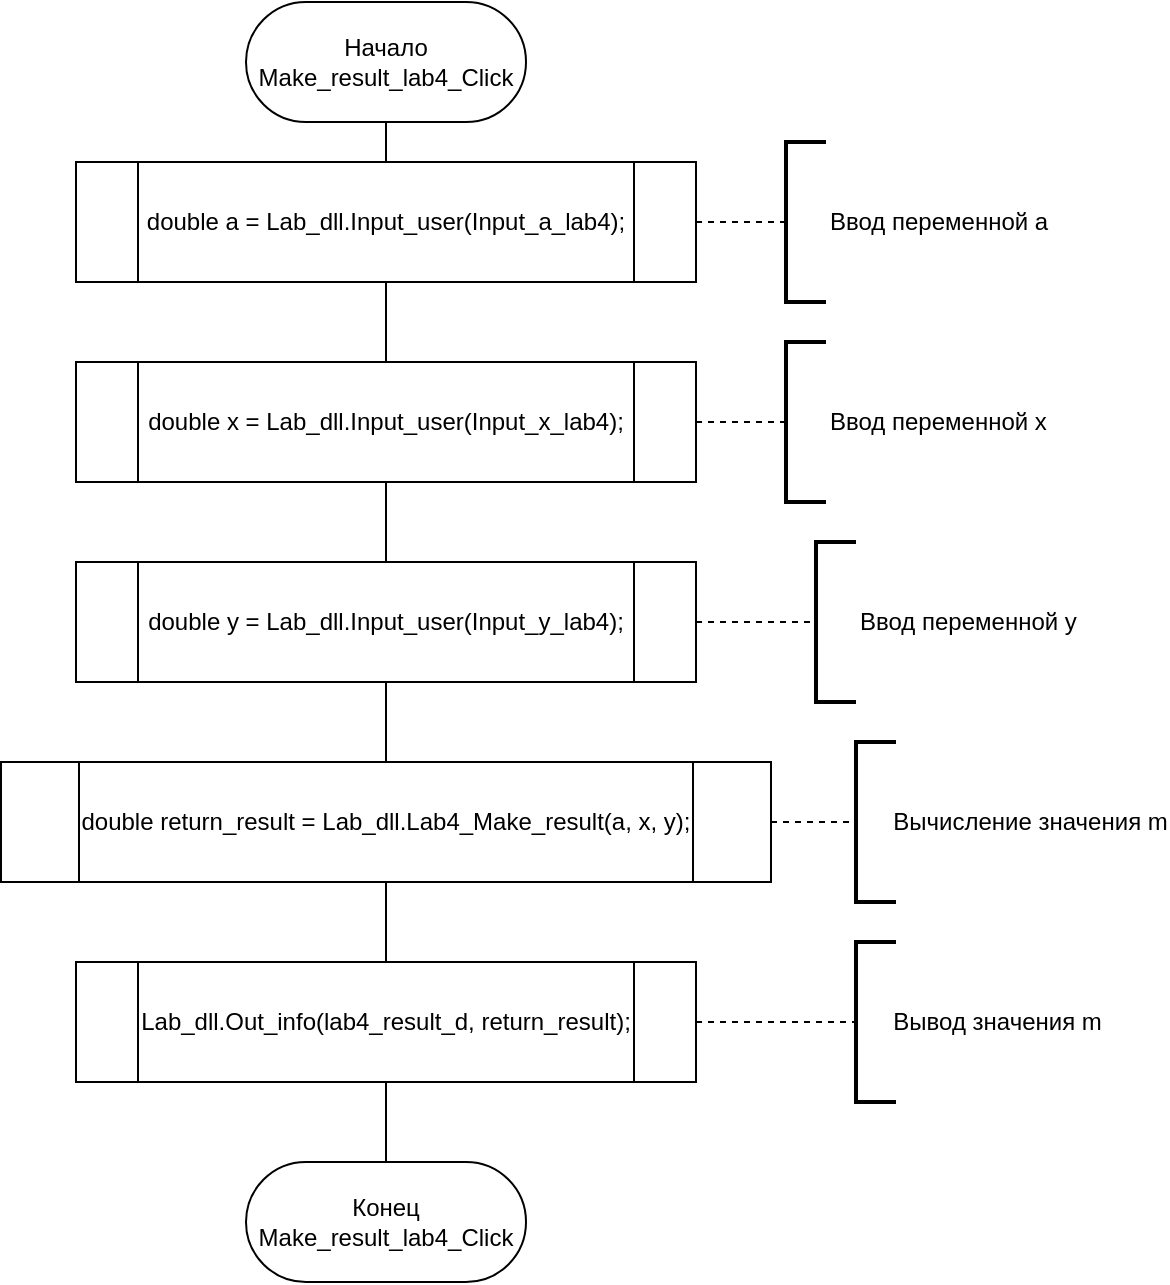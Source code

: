 <mxfile version="22.1.2" type="device" pages="8">
  <diagram name="Страница — 1" id="gcPGvN87TfxnaRKs2bh6">
    <mxGraphModel dx="1590" dy="903" grid="1" gridSize="10" guides="1" tooltips="1" connect="1" arrows="1" fold="1" page="1" pageScale="1" pageWidth="827" pageHeight="1169" math="0" shadow="0">
      <root>
        <mxCell id="0" />
        <mxCell id="1" parent="0" />
        <mxCell id="rMw0RNn5V5dWzahoys3A-1" value="Начало&lt;br&gt;Make_result_lab4_Click" style="rounded=1;whiteSpace=wrap;html=1;arcSize=50;" vertex="1" parent="1">
          <mxGeometry x="340" y="60" width="140" height="60" as="geometry" />
        </mxCell>
        <mxCell id="rMw0RNn5V5dWzahoys3A-2" value="" style="endArrow=none;html=1;rounded=0;entryX=0.5;entryY=1;entryDx=0;entryDy=0;exitX=0.5;exitY=0;exitDx=0;exitDy=0;" edge="1" parent="1" source="rMw0RNn5V5dWzahoys3A-3" target="rMw0RNn5V5dWzahoys3A-1">
          <mxGeometry width="50" height="50" relative="1" as="geometry">
            <mxPoint x="410" y="160" as="sourcePoint" />
            <mxPoint x="450" y="200" as="targetPoint" />
          </mxGeometry>
        </mxCell>
        <mxCell id="rMw0RNn5V5dWzahoys3A-3" value="double a = Lab_dll.Input_user(Input_a_lab4);" style="shape=process;whiteSpace=wrap;html=1;backgroundOutline=1;" vertex="1" parent="1">
          <mxGeometry x="255" y="140" width="310" height="60" as="geometry" />
        </mxCell>
        <mxCell id="rMw0RNn5V5dWzahoys3A-4" value="" style="endArrow=none;html=1;rounded=0;exitX=0.5;exitY=1;exitDx=0;exitDy=0;" edge="1" parent="1" source="rMw0RNn5V5dWzahoys3A-3" target="rMw0RNn5V5dWzahoys3A-5">
          <mxGeometry width="50" height="50" relative="1" as="geometry">
            <mxPoint x="400" y="380" as="sourcePoint" />
            <mxPoint x="450" y="330" as="targetPoint" />
          </mxGeometry>
        </mxCell>
        <mxCell id="rMw0RNn5V5dWzahoys3A-5" value="double x = Lab_dll.Input_user(Input_x_lab4);" style="shape=process;whiteSpace=wrap;html=1;backgroundOutline=1;" vertex="1" parent="1">
          <mxGeometry x="255" y="240" width="310" height="60" as="geometry" />
        </mxCell>
        <mxCell id="rMw0RNn5V5dWzahoys3A-7" value="" style="endArrow=none;html=1;rounded=0;exitX=0.5;exitY=1;exitDx=0;exitDy=0;" edge="1" parent="1" source="rMw0RNn5V5dWzahoys3A-5" target="rMw0RNn5V5dWzahoys3A-8">
          <mxGeometry width="50" height="50" relative="1" as="geometry">
            <mxPoint x="290" y="310" as="sourcePoint" />
            <mxPoint x="340" y="260" as="targetPoint" />
          </mxGeometry>
        </mxCell>
        <mxCell id="rMw0RNn5V5dWzahoys3A-8" value="double y = Lab_dll.Input_user(Input_y_lab4);" style="shape=process;whiteSpace=wrap;html=1;backgroundOutline=1;" vertex="1" parent="1">
          <mxGeometry x="255" y="340" width="310" height="60" as="geometry" />
        </mxCell>
        <mxCell id="rMw0RNn5V5dWzahoys3A-9" value="double return_result = Lab_dll.Lab4_Make_result(a, x, y);" style="shape=process;whiteSpace=wrap;html=1;backgroundOutline=1;" vertex="1" parent="1">
          <mxGeometry x="217.5" y="440" width="385" height="60" as="geometry" />
        </mxCell>
        <mxCell id="rMw0RNn5V5dWzahoys3A-10" value="" style="endArrow=none;html=1;rounded=0;entryX=0.5;entryY=1;entryDx=0;entryDy=0;exitX=0.5;exitY=0;exitDx=0;exitDy=0;" edge="1" parent="1" source="rMw0RNn5V5dWzahoys3A-9" target="rMw0RNn5V5dWzahoys3A-8">
          <mxGeometry width="50" height="50" relative="1" as="geometry">
            <mxPoint x="290" y="310" as="sourcePoint" />
            <mxPoint x="340" y="260" as="targetPoint" />
          </mxGeometry>
        </mxCell>
        <mxCell id="rMw0RNn5V5dWzahoys3A-11" value="" style="endArrow=none;html=1;rounded=0;exitX=0.5;exitY=1;exitDx=0;exitDy=0;" edge="1" parent="1" source="rMw0RNn5V5dWzahoys3A-9" target="rMw0RNn5V5dWzahoys3A-12">
          <mxGeometry width="50" height="50" relative="1" as="geometry">
            <mxPoint x="290" y="520" as="sourcePoint" />
            <mxPoint x="340" y="470" as="targetPoint" />
          </mxGeometry>
        </mxCell>
        <mxCell id="rMw0RNn5V5dWzahoys3A-12" value="Lab_dll.Out_info(lab4_result_d, return_result);" style="shape=process;whiteSpace=wrap;html=1;backgroundOutline=1;" vertex="1" parent="1">
          <mxGeometry x="255" y="540" width="310" height="60" as="geometry" />
        </mxCell>
        <mxCell id="rMw0RNn5V5dWzahoys3A-13" value="" style="endArrow=none;html=1;rounded=0;exitX=0.5;exitY=1;exitDx=0;exitDy=0;" edge="1" parent="1" source="rMw0RNn5V5dWzahoys3A-12" target="rMw0RNn5V5dWzahoys3A-14">
          <mxGeometry width="50" height="50" relative="1" as="geometry">
            <mxPoint x="290" y="630" as="sourcePoint" />
            <mxPoint x="340" y="580" as="targetPoint" />
          </mxGeometry>
        </mxCell>
        <mxCell id="rMw0RNn5V5dWzahoys3A-14" value="Конец&lt;br&gt;Make_result_lab4_Click" style="rounded=1;whiteSpace=wrap;html=1;arcSize=50;" vertex="1" parent="1">
          <mxGeometry x="340" y="640" width="140" height="60" as="geometry" />
        </mxCell>
        <mxCell id="rMw0RNn5V5dWzahoys3A-31" value="" style="endArrow=none;dashed=1;html=1;rounded=0;exitX=1;exitY=0.5;exitDx=0;exitDy=0;" edge="1" target="rMw0RNn5V5dWzahoys3A-32" parent="1" source="rMw0RNn5V5dWzahoys3A-3">
          <mxGeometry width="50" height="50" relative="1" as="geometry">
            <mxPoint x="570" y="170" as="sourcePoint" />
            <mxPoint x="620.31" y="170.42" as="targetPoint" />
          </mxGeometry>
        </mxCell>
        <mxCell id="rMw0RNn5V5dWzahoys3A-32" value="&amp;nbsp; &amp;nbsp; &amp;nbsp; Ввод переменной a" style="strokeWidth=2;html=1;shape=mxgraph.flowchart.annotation_1;align=left;pointerEvents=1;" vertex="1" parent="1">
          <mxGeometry x="610" y="130" width="20" height="80" as="geometry" />
        </mxCell>
        <mxCell id="rMw0RNn5V5dWzahoys3A-44" value="" style="endArrow=none;dashed=1;html=1;rounded=0;exitX=1;exitY=0.5;exitDx=0;exitDy=0;" edge="1" parent="1" target="rMw0RNn5V5dWzahoys3A-45" source="rMw0RNn5V5dWzahoys3A-5">
          <mxGeometry width="50" height="50" relative="1" as="geometry">
            <mxPoint x="570" y="270" as="sourcePoint" />
            <mxPoint x="620.31" y="270.42" as="targetPoint" />
          </mxGeometry>
        </mxCell>
        <mxCell id="rMw0RNn5V5dWzahoys3A-45" value="&amp;nbsp; &amp;nbsp; &amp;nbsp; Ввод переменной x" style="strokeWidth=2;html=1;shape=mxgraph.flowchart.annotation_1;align=left;pointerEvents=1;" vertex="1" parent="1">
          <mxGeometry x="610" y="230" width="20" height="80" as="geometry" />
        </mxCell>
        <mxCell id="rMw0RNn5V5dWzahoys3A-46" value="" style="endArrow=none;dashed=1;html=1;rounded=0;exitX=1;exitY=0.5;exitDx=0;exitDy=0;" edge="1" parent="1" target="rMw0RNn5V5dWzahoys3A-47" source="rMw0RNn5V5dWzahoys3A-8">
          <mxGeometry width="50" height="50" relative="1" as="geometry">
            <mxPoint x="580" y="360" as="sourcePoint" />
            <mxPoint x="635.31" y="370.42" as="targetPoint" />
          </mxGeometry>
        </mxCell>
        <mxCell id="rMw0RNn5V5dWzahoys3A-47" value="&amp;nbsp; &amp;nbsp; &amp;nbsp; Ввод переменной y" style="strokeWidth=2;html=1;shape=mxgraph.flowchart.annotation_1;align=left;pointerEvents=1;" vertex="1" parent="1">
          <mxGeometry x="625" y="330" width="20" height="80" as="geometry" />
        </mxCell>
        <mxCell id="rMw0RNn5V5dWzahoys3A-48" value="" style="endArrow=none;dashed=1;html=1;rounded=0;exitX=1;exitY=0.5;exitDx=0;exitDy=0;" edge="1" target="rMw0RNn5V5dWzahoys3A-49" parent="1" source="rMw0RNn5V5dWzahoys3A-9">
          <mxGeometry width="50" height="50" relative="1" as="geometry">
            <mxPoint x="645" y="460.0" as="sourcePoint" />
            <mxPoint x="690.31" y="460.42" as="targetPoint" />
          </mxGeometry>
        </mxCell>
        <mxCell id="rMw0RNn5V5dWzahoys3A-49" value="&amp;nbsp; &amp;nbsp; &amp;nbsp;Вычисление значения m" style="strokeWidth=2;html=1;shape=mxgraph.flowchart.annotation_1;align=left;pointerEvents=1;" vertex="1" parent="1">
          <mxGeometry x="645" y="430" width="20" height="80" as="geometry" />
        </mxCell>
        <mxCell id="rMw0RNn5V5dWzahoys3A-50" value="" style="endArrow=none;dashed=1;html=1;rounded=0;exitX=1;exitY=0.5;exitDx=0;exitDy=0;" edge="1" target="rMw0RNn5V5dWzahoys3A-51" parent="1" source="rMw0RNn5V5dWzahoys3A-12">
          <mxGeometry width="50" height="50" relative="1" as="geometry">
            <mxPoint x="650" y="555" as="sourcePoint" />
            <mxPoint x="959.81" y="535.42" as="targetPoint" />
          </mxGeometry>
        </mxCell>
        <mxCell id="rMw0RNn5V5dWzahoys3A-51" value="&amp;nbsp; &amp;nbsp; &amp;nbsp;Вывод значения m" style="strokeWidth=2;html=1;shape=mxgraph.flowchart.annotation_1;align=left;pointerEvents=1;" vertex="1" parent="1">
          <mxGeometry x="645" y="530" width="20" height="80" as="geometry" />
        </mxCell>
      </root>
    </mxGraphModel>
  </diagram>
  <diagram id="JQ9SCx9vXzzaWozlXH76" name="Страница — 2">
    <mxGraphModel dx="3132" dy="1309" grid="1" gridSize="10" guides="1" tooltips="1" connect="1" arrows="1" fold="1" page="1" pageScale="1" pageWidth="827" pageHeight="1169" math="0" shadow="0">
      <root>
        <mxCell id="0" />
        <mxCell id="1" parent="0" />
        <mxCell id="IG7zMW9V_TZmOPMzyRXg-1" value="" style="rounded=1;whiteSpace=wrap;html=1;align=center;verticalAlign=middle;fontFamily=Helvetica;fontSize=24;fontColor=default;fillColor=none;gradientColor=none;arcSize=50;" parent="1" vertex="1">
          <mxGeometry x="-470" y="26.88" width="213" height="116.25" as="geometry" />
        </mxCell>
        <mxCell id="IG7zMW9V_TZmOPMzyRXg-2" value="" style="endArrow=none;html=1;rounded=0;fontFamily=Helvetica;fontSize=24;fontColor=default;exitX=0.5;exitY=0;exitDx=0;exitDy=0;entryX=0.509;entryY=1.02;entryDx=0;entryDy=0;entryPerimeter=0;" parent="1" source="IG7zMW9V_TZmOPMzyRXg-25" target="IG7zMW9V_TZmOPMzyRXg-3" edge="1">
          <mxGeometry width="50" height="50" relative="1" as="geometry">
            <mxPoint x="-200.0" y="340" as="sourcePoint" />
            <mxPoint x="-199.997" y="290" as="targetPoint" />
          </mxGeometry>
        </mxCell>
        <mxCell id="IG7zMW9V_TZmOPMzyRXg-3" value="" style="shape=process;whiteSpace=wrap;html=1;backgroundOutline=1;align=center;verticalAlign=middle;fontFamily=Helvetica;fontSize=24;fontColor=default;fillColor=none;gradientColor=none;" parent="1" vertex="1">
          <mxGeometry x="-468.37" y="190" width="209.75" height="100" as="geometry" />
        </mxCell>
        <mxCell id="IG7zMW9V_TZmOPMzyRXg-10" value="" style="endArrow=none;dashed=1;html=1;rounded=0;fontFamily=Helvetica;fontSize=24;fontColor=default;exitX=1;exitY=0.5;exitDx=0;exitDy=0;" parent="1" source="IG7zMW9V_TZmOPMzyRXg-1" target="IG7zMW9V_TZmOPMzyRXg-11" edge="1">
          <mxGeometry width="50" height="50" relative="1" as="geometry">
            <mxPoint x="-194" y="90" as="sourcePoint" />
            <mxPoint x="-174" y="90" as="targetPoint" />
          </mxGeometry>
        </mxCell>
        <mxCell id="IG7zMW9V_TZmOPMzyRXg-11" value="" style="strokeWidth=2;html=1;shape=mxgraph.flowchart.annotation_1;align=left;pointerEvents=1;verticalAlign=middle;fontFamily=Helvetica;fontSize=24;fontColor=default;fillColor=none;gradientColor=none;" parent="1" vertex="1">
          <mxGeometry x="-184" y="20" width="20" height="130" as="geometry" />
        </mxCell>
        <mxCell id="IG7zMW9V_TZmOPMzyRXg-12" value="&lt;font style=&quot;font-size: 24px;&quot;&gt;Вычисление точки пересечения&lt;br&gt;Входные параметры:&lt;br style=&quot;border-color: var(--border-color);&quot;&gt;a1, a2, b1, b2, c1, c2&lt;br&gt;Выходные параметры: double&lt;/font&gt;" style="text;strokeColor=none;fillColor=none;html=1;fontSize=16;fontStyle=0;verticalAlign=middle;align=left;fontFamily=Helvetica;fontColor=default;" parent="1" vertex="1">
          <mxGeometry x="-164" y="26.88" width="236" height="110" as="geometry" />
        </mxCell>
        <mxCell id="IG7zMW9V_TZmOPMzyRXg-21" value="" style="endArrow=none;html=1;rounded=0;fontFamily=Helvetica;fontSize=16;fontColor=default;entryX=0.5;entryY=1;entryDx=0;entryDy=0;exitX=0.5;exitY=0;exitDx=0;exitDy=0;" parent="1" source="IG7zMW9V_TZmOPMzyRXg-3" target="IG7zMW9V_TZmOPMzyRXg-1" edge="1">
          <mxGeometry width="50" height="50" relative="1" as="geometry">
            <mxPoint x="-510" y="320" as="sourcePoint" />
            <mxPoint x="-460" y="270" as="targetPoint" />
          </mxGeometry>
        </mxCell>
        <mxCell id="IG7zMW9V_TZmOPMzyRXg-22" value="" style="endArrow=none;dashed=1;html=1;rounded=0;fontFamily=Helvetica;fontSize=24;fontColor=default;exitX=1;exitY=0.5;exitDx=0;exitDy=0;" parent="1" source="IG7zMW9V_TZmOPMzyRXg-3" target="IG7zMW9V_TZmOPMzyRXg-23" edge="1">
          <mxGeometry width="50" height="50" relative="1" as="geometry">
            <mxPoint x="-240.0" y="370" as="sourcePoint" />
            <mxPoint x="-59.76" y="345" as="targetPoint" />
          </mxGeometry>
        </mxCell>
        <mxCell id="IG7zMW9V_TZmOPMzyRXg-23" value="" style="strokeWidth=2;html=1;shape=mxgraph.flowchart.annotation_1;align=left;pointerEvents=1;verticalAlign=middle;fontFamily=Helvetica;fontSize=24;fontColor=default;fillColor=none;gradientColor=none;" parent="1" vertex="1">
          <mxGeometry x="-190" y="197.5" width="20" height="85" as="geometry" />
        </mxCell>
        <mxCell id="IG7zMW9V_TZmOPMzyRXg-24" value="&lt;span style=&quot;font-weight: normal;&quot;&gt;Вычисление определителя второго порядка&lt;br&gt;&lt;/span&gt;" style="text;strokeColor=none;fillColor=none;html=1;fontSize=16;fontStyle=1;verticalAlign=middle;align=center;fontFamily=Helvetica;fontColor=default;" parent="1" vertex="1">
          <mxGeometry x="-60" y="220" width="100" height="40" as="geometry" />
        </mxCell>
        <mxCell id="IG7zMW9V_TZmOPMzyRXg-25" value="" style="shape=process;whiteSpace=wrap;html=1;backgroundOutline=1;align=center;verticalAlign=middle;fontFamily=Helvetica;fontSize=24;fontColor=default;fillColor=none;gradientColor=none;" parent="1" vertex="1">
          <mxGeometry x="-466.75" y="340" width="209.75" height="100" as="geometry" />
        </mxCell>
        <mxCell id="IG7zMW9V_TZmOPMzyRXg-27" value="" style="endArrow=none;dashed=1;html=1;rounded=0;fontFamily=Helvetica;fontSize=24;fontColor=default;exitX=1;exitY=0.5;exitDx=0;exitDy=0;" parent="1" source="IG7zMW9V_TZmOPMzyRXg-25" target="IG7zMW9V_TZmOPMzyRXg-28" edge="1">
          <mxGeometry width="50" height="50" relative="1" as="geometry">
            <mxPoint x="-240.0" y="520" as="sourcePoint" />
            <mxPoint x="-59.76" y="495" as="targetPoint" />
          </mxGeometry>
        </mxCell>
        <mxCell id="IG7zMW9V_TZmOPMzyRXg-28" value="" style="strokeWidth=2;html=1;shape=mxgraph.flowchart.annotation_1;align=left;pointerEvents=1;verticalAlign=middle;fontFamily=Helvetica;fontSize=24;fontColor=default;fillColor=none;gradientColor=none;" parent="1" vertex="1">
          <mxGeometry x="-190" y="347.5" width="20" height="85" as="geometry" />
        </mxCell>
        <mxCell id="IG7zMW9V_TZmOPMzyRXg-29" value="&lt;span style=&quot;font-weight: normal;&quot;&gt;Вычисление определителя второго порядка&lt;br&gt;&lt;/span&gt;" style="text;strokeColor=none;fillColor=none;html=1;fontSize=16;fontStyle=1;verticalAlign=middle;align=center;fontFamily=Helvetica;fontColor=default;" parent="1" vertex="1">
          <mxGeometry x="-60" y="370" width="100" height="40" as="geometry" />
        </mxCell>
        <mxCell id="IG7zMW9V_TZmOPMzyRXg-35" value="" style="shape=process;whiteSpace=wrap;html=1;backgroundOutline=1;align=center;verticalAlign=middle;fontFamily=Helvetica;fontSize=24;fontColor=default;fillColor=none;gradientColor=none;" parent="1" vertex="1">
          <mxGeometry x="-466.75" y="487" width="209.75" height="100" as="geometry" />
        </mxCell>
        <mxCell id="IG7zMW9V_TZmOPMzyRXg-36" value="" style="endArrow=none;html=1;rounded=0;fontFamily=Helvetica;fontSize=16;fontColor=default;entryX=0.499;entryY=1.023;entryDx=0;entryDy=0;exitX=0.5;exitY=0;exitDx=0;exitDy=0;entryPerimeter=0;" parent="1" source="IG7zMW9V_TZmOPMzyRXg-35" target="IG7zMW9V_TZmOPMzyRXg-25" edge="1">
          <mxGeometry width="50" height="50" relative="1" as="geometry">
            <mxPoint x="-510" y="617" as="sourcePoint" />
            <mxPoint x="-363" y="440" as="targetPoint" />
          </mxGeometry>
        </mxCell>
        <mxCell id="IG7zMW9V_TZmOPMzyRXg-37" value="" style="endArrow=none;dashed=1;html=1;rounded=0;fontFamily=Helvetica;fontSize=24;fontColor=default;exitX=1;exitY=0.5;exitDx=0;exitDy=0;" parent="1" source="IG7zMW9V_TZmOPMzyRXg-35" target="IG7zMW9V_TZmOPMzyRXg-38" edge="1">
          <mxGeometry width="50" height="50" relative="1" as="geometry">
            <mxPoint x="-240.0" y="667" as="sourcePoint" />
            <mxPoint x="-59.76" y="642" as="targetPoint" />
          </mxGeometry>
        </mxCell>
        <mxCell id="IG7zMW9V_TZmOPMzyRXg-38" value="" style="strokeWidth=2;html=1;shape=mxgraph.flowchart.annotation_1;align=left;pointerEvents=1;verticalAlign=middle;fontFamily=Helvetica;fontSize=24;fontColor=default;fillColor=none;gradientColor=none;" parent="1" vertex="1">
          <mxGeometry x="-190" y="494.5" width="20" height="85" as="geometry" />
        </mxCell>
        <mxCell id="IG7zMW9V_TZmOPMzyRXg-39" value="&lt;span style=&quot;font-weight: normal;&quot;&gt;Вычисление определителя второго порядка&lt;br&gt;&lt;/span&gt;" style="text;strokeColor=none;fillColor=none;html=1;fontSize=16;fontStyle=1;verticalAlign=middle;align=center;fontFamily=Helvetica;fontColor=default;" parent="1" vertex="1">
          <mxGeometry x="-60" y="517" width="100" height="40" as="geometry" />
        </mxCell>
        <mxCell id="IG7zMW9V_TZmOPMzyRXg-40" value="&lt;span style=&quot;font-weight: 400;&quot;&gt;Delta()&lt;br&gt;&lt;/span&gt;" style="text;strokeColor=none;fillColor=none;html=1;fontSize=16;fontStyle=1;verticalAlign=middle;align=center;fontFamily=Helvetica;fontColor=default;" parent="1" vertex="1">
          <mxGeometry x="-413" y="220" width="100" height="40" as="geometry" />
        </mxCell>
        <mxCell id="IG7zMW9V_TZmOPMzyRXg-41" value="&lt;span style=&quot;font-weight: 400;&quot;&gt;Res_Delta_X()&lt;br&gt;&lt;/span&gt;" style="text;strokeColor=none;fillColor=none;html=1;fontSize=16;fontStyle=1;verticalAlign=middle;align=center;fontFamily=Helvetica;fontColor=default;" parent="1" vertex="1">
          <mxGeometry x="-413" y="370" width="100" height="40" as="geometry" />
        </mxCell>
        <mxCell id="IG7zMW9V_TZmOPMzyRXg-42" value="&lt;span style=&quot;font-weight: 400;&quot;&gt;Res_Delta_Y()&lt;br&gt;&lt;/span&gt;" style="text;strokeColor=none;fillColor=none;html=1;fontSize=16;fontStyle=1;verticalAlign=middle;align=center;fontFamily=Helvetica;fontColor=default;" parent="1" vertex="1">
          <mxGeometry x="-413" y="517" width="100" height="40" as="geometry" />
        </mxCell>
        <mxCell id="-O4M7dscSAYWwoBC6ZsX-3" value="" style="shape=process;whiteSpace=wrap;html=1;backgroundOutline=1;align=center;verticalAlign=middle;fontFamily=Helvetica;fontSize=24;fontColor=default;fillColor=none;gradientColor=none;" parent="1" vertex="1">
          <mxGeometry x="-466.75" y="632" width="209.75" height="100" as="geometry" />
        </mxCell>
        <mxCell id="-O4M7dscSAYWwoBC6ZsX-4" value="" style="endArrow=none;html=1;rounded=0;fontFamily=Helvetica;fontSize=16;fontColor=default;entryX=0.5;entryY=1;entryDx=0;entryDy=0;exitX=0.5;exitY=0;exitDx=0;exitDy=0;" parent="1" source="-O4M7dscSAYWwoBC6ZsX-3" target="IG7zMW9V_TZmOPMzyRXg-35" edge="1">
          <mxGeometry width="50" height="50" relative="1" as="geometry">
            <mxPoint x="-510" y="762" as="sourcePoint" />
            <mxPoint x="-362" y="587" as="targetPoint" />
          </mxGeometry>
        </mxCell>
        <mxCell id="-O4M7dscSAYWwoBC6ZsX-5" value="" style="endArrow=none;dashed=1;html=1;rounded=0;fontFamily=Helvetica;fontSize=24;fontColor=default;exitX=1;exitY=0.5;exitDx=0;exitDy=0;" parent="1" source="-O4M7dscSAYWwoBC6ZsX-3" target="-O4M7dscSAYWwoBC6ZsX-6" edge="1">
          <mxGeometry width="50" height="50" relative="1" as="geometry">
            <mxPoint x="-240.0" y="812" as="sourcePoint" />
            <mxPoint x="-59.76" y="787" as="targetPoint" />
          </mxGeometry>
        </mxCell>
        <mxCell id="-O4M7dscSAYWwoBC6ZsX-6" value="" style="strokeWidth=2;html=1;shape=mxgraph.flowchart.annotation_1;align=left;pointerEvents=1;verticalAlign=middle;fontFamily=Helvetica;fontSize=24;fontColor=default;fillColor=none;gradientColor=none;" parent="1" vertex="1">
          <mxGeometry x="-190" y="639.5" width="20" height="85" as="geometry" />
        </mxCell>
        <mxCell id="-O4M7dscSAYWwoBC6ZsX-7" value="&lt;span style=&quot;font-weight: normal;&quot;&gt;Вычисление координаты X&lt;br&gt;&lt;/span&gt;" style="text;strokeColor=none;fillColor=none;html=1;fontSize=16;fontStyle=1;verticalAlign=middle;align=center;fontFamily=Helvetica;fontColor=default;" parent="1" vertex="1">
          <mxGeometry x="-60" y="662" width="100" height="40" as="geometry" />
        </mxCell>
        <mxCell id="-O4M7dscSAYWwoBC6ZsX-8" value="&lt;span style=&quot;font-weight: 400;&quot;&gt;res_x&lt;br&gt;&lt;/span&gt;" style="text;strokeColor=none;fillColor=none;html=1;fontSize=16;fontStyle=1;verticalAlign=middle;align=center;fontFamily=Helvetica;fontColor=default;" parent="1" vertex="1">
          <mxGeometry x="-413" y="662" width="100" height="40" as="geometry" />
        </mxCell>
        <mxCell id="-O4M7dscSAYWwoBC6ZsX-9" value="" style="shape=process;whiteSpace=wrap;html=1;backgroundOutline=1;align=center;verticalAlign=middle;fontFamily=Helvetica;fontSize=24;fontColor=default;fillColor=none;gradientColor=none;" parent="1" vertex="1">
          <mxGeometry x="-466.75" y="777" width="209.75" height="100" as="geometry" />
        </mxCell>
        <mxCell id="-O4M7dscSAYWwoBC6ZsX-10" value="" style="endArrow=none;html=1;rounded=0;fontFamily=Helvetica;fontSize=16;fontColor=default;entryX=0.5;entryY=1;entryDx=0;entryDy=0;exitX=0.5;exitY=0;exitDx=0;exitDy=0;" parent="1" source="-O4M7dscSAYWwoBC6ZsX-9" target="-O4M7dscSAYWwoBC6ZsX-3" edge="1">
          <mxGeometry width="50" height="50" relative="1" as="geometry">
            <mxPoint x="-510" y="907" as="sourcePoint" />
            <mxPoint x="-362" y="732" as="targetPoint" />
          </mxGeometry>
        </mxCell>
        <mxCell id="-O4M7dscSAYWwoBC6ZsX-11" value="" style="endArrow=none;dashed=1;html=1;rounded=0;fontFamily=Helvetica;fontSize=24;fontColor=default;exitX=1;exitY=0.5;exitDx=0;exitDy=0;" parent="1" source="-O4M7dscSAYWwoBC6ZsX-9" target="-O4M7dscSAYWwoBC6ZsX-12" edge="1">
          <mxGeometry width="50" height="50" relative="1" as="geometry">
            <mxPoint x="-240.0" y="957" as="sourcePoint" />
            <mxPoint x="-59.76" y="932" as="targetPoint" />
          </mxGeometry>
        </mxCell>
        <mxCell id="-O4M7dscSAYWwoBC6ZsX-12" value="" style="strokeWidth=2;html=1;shape=mxgraph.flowchart.annotation_1;align=left;pointerEvents=1;verticalAlign=middle;fontFamily=Helvetica;fontSize=24;fontColor=default;fillColor=none;gradientColor=none;" parent="1" vertex="1">
          <mxGeometry x="-190" y="784.5" width="20" height="85" as="geometry" />
        </mxCell>
        <mxCell id="-O4M7dscSAYWwoBC6ZsX-13" value="&lt;span style=&quot;font-weight: normal;&quot;&gt;Вычисление координаты Y&lt;br&gt;Входные данные: delta_y, delta&lt;br&gt;Выходные данные: double res_y&lt;br&gt;&lt;/span&gt;" style="text;strokeColor=none;fillColor=none;html=1;fontSize=16;fontStyle=1;verticalAlign=middle;align=center;fontFamily=Helvetica;fontColor=default;" parent="1" vertex="1">
          <mxGeometry x="-60" y="807" width="100" height="40" as="geometry" />
        </mxCell>
        <mxCell id="-O4M7dscSAYWwoBC6ZsX-14" value="&lt;span style=&quot;font-weight: 400;&quot;&gt;res_y&lt;br&gt;&lt;/span&gt;" style="text;strokeColor=none;fillColor=none;html=1;fontSize=16;fontStyle=1;verticalAlign=middle;align=center;fontFamily=Helvetica;fontColor=default;" parent="1" vertex="1">
          <mxGeometry x="-413" y="807" width="100" height="40" as="geometry" />
        </mxCell>
        <mxCell id="-O4M7dscSAYWwoBC6ZsX-15" value="&lt;span style=&quot;font-weight: 400;&quot;&gt;&lt;font style=&quot;font-size: 20px;&quot;&gt;Начало&lt;/font&gt;&lt;br&gt;&lt;/span&gt;" style="text;strokeColor=none;fillColor=none;html=1;fontSize=16;fontStyle=1;verticalAlign=middle;align=center;fontFamily=Helvetica;fontColor=default;" parent="1" vertex="1">
          <mxGeometry x="-419.37" y="63.91" width="115" height="42.18" as="geometry" />
        </mxCell>
        <mxCell id="-O4M7dscSAYWwoBC6ZsX-16" value="" style="endArrow=none;html=1;rounded=0;fontFamily=Helvetica;fontSize=16;fontColor=default;entryX=0.5;entryY=1;entryDx=0;entryDy=0;exitX=0.5;exitY=0;exitDx=0;exitDy=0;" parent="1" source="-O4M7dscSAYWwoBC6ZsX-17" target="-O4M7dscSAYWwoBC6ZsX-9" edge="1">
          <mxGeometry width="50" height="50" relative="1" as="geometry">
            <mxPoint x="-450" y="770" as="sourcePoint" />
            <mxPoint x="-400" y="720" as="targetPoint" />
          </mxGeometry>
        </mxCell>
        <mxCell id="-O4M7dscSAYWwoBC6ZsX-17" value="" style="rounded=1;whiteSpace=wrap;html=1;align=center;verticalAlign=middle;fontFamily=Helvetica;fontSize=16;fontColor=default;fillColor=none;gradientColor=none;arcSize=50;" parent="1" vertex="1">
          <mxGeometry x="-468.37" y="920" width="213" height="113.12" as="geometry" />
        </mxCell>
        <mxCell id="-O4M7dscSAYWwoBC6ZsX-18" value="&lt;span style=&quot;font-weight: normal;&quot;&gt;&lt;font style=&quot;font-size: 20px;&quot;&gt;Конец&lt;br&gt;&lt;/font&gt;&lt;/span&gt;" style="text;strokeColor=none;fillColor=none;html=1;fontSize=16;fontStyle=1;verticalAlign=middle;align=center;fontFamily=Helvetica;fontColor=default;" parent="1" vertex="1">
          <mxGeometry x="-411.87" y="956.56" width="100" height="40" as="geometry" />
        </mxCell>
      </root>
    </mxGraphModel>
  </diagram>
  <diagram id="gbt34hBywxkVAUpJ63Ti" name="Страница — 3">
    <mxGraphModel dx="2305" dy="1309" grid="1" gridSize="10" guides="1" tooltips="1" connect="1" arrows="1" fold="1" page="1" pageScale="1" pageWidth="827" pageHeight="1169" math="0" shadow="0">
      <root>
        <mxCell id="0" />
        <mxCell id="1" parent="0" />
        <mxCell id="JByD3nCNMzfMSLDcumtZ-1" value="&lt;font style=&quot;font-size: 16px;&quot;&gt;Начало&lt;br&gt;Res_Delta_X&lt;/font&gt;" style="rounded=1;whiteSpace=wrap;html=1;align=center;verticalAlign=middle;fontFamily=Helvetica;fontSize=16;fontColor=default;fillColor=none;gradientColor=none;arcSize=50;" parent="1" vertex="1">
          <mxGeometry x="170" y="120" width="120" height="60" as="geometry" />
        </mxCell>
        <mxCell id="JByD3nCNMzfMSLDcumtZ-4" value="Начало&lt;br&gt;Delta()" style="rounded=1;whiteSpace=wrap;html=1;align=center;verticalAlign=middle;fillColor=none;gradientColor=none;arcSize=50;fontSize=16;" parent="1" vertex="1">
          <mxGeometry x="690" y="120" width="120" height="60" as="geometry" />
        </mxCell>
        <mxCell id="JByD3nCNMzfMSLDcumtZ-5" value="Начало&lt;br&gt;Res_Delta_Y" style="rounded=1;whiteSpace=wrap;html=1;align=center;verticalAlign=middle;fontFamily=Helvetica;fontSize=16;fontColor=default;fillColor=none;gradientColor=none;arcSize=50;" parent="1" vertex="1">
          <mxGeometry x="1310" y="120" width="120" height="60" as="geometry" />
        </mxCell>
        <mxCell id="JByD3nCNMzfMSLDcumtZ-7" value="" style="endArrow=none;html=1;rounded=0;fontFamily=Helvetica;fontSize=16;fontColor=default;entryX=0.5;entryY=1;entryDx=0;entryDy=0;exitX=0.5;exitY=0;exitDx=0;exitDy=0;" parent="1" source="JByD3nCNMzfMSLDcumtZ-8" target="JByD3nCNMzfMSLDcumtZ-1" edge="1">
          <mxGeometry width="50" height="50" relative="1" as="geometry">
            <mxPoint x="510" y="690" as="sourcePoint" />
            <mxPoint x="560" y="640" as="targetPoint" />
          </mxGeometry>
        </mxCell>
        <mxCell id="JByD3nCNMzfMSLDcumtZ-8" value="(c1 * b2) - (c2 * b1)" style="rounded=0;whiteSpace=wrap;html=1;align=center;verticalAlign=middle;fontFamily=Helvetica;fontSize=16;fontColor=default;fillColor=none;gradientColor=none;" parent="1" vertex="1">
          <mxGeometry x="160" y="210" width="140" height="60" as="geometry" />
        </mxCell>
        <mxCell id="JByD3nCNMzfMSLDcumtZ-9" value="" style="endArrow=none;html=1;rounded=0;fontFamily=Helvetica;fontSize=16;fontColor=default;exitX=0.5;exitY=0;exitDx=0;exitDy=0;entryX=0.5;entryY=1;entryDx=0;entryDy=0;" parent="1" source="JByD3nCNMzfMSLDcumtZ-14" target="JByD3nCNMzfMSLDcumtZ-4" edge="1">
          <mxGeometry width="50" height="50" relative="1" as="geometry">
            <mxPoint x="750" y="210" as="sourcePoint" />
            <mxPoint x="756" y="190" as="targetPoint" />
          </mxGeometry>
        </mxCell>
        <mxCell id="JByD3nCNMzfMSLDcumtZ-11" value="" style="endArrow=none;html=1;rounded=0;fontFamily=Helvetica;fontSize=16;fontColor=default;entryX=0.5;entryY=1;entryDx=0;entryDy=0;exitX=0.5;exitY=0;exitDx=0;exitDy=0;" parent="1" source="JByD3nCNMzfMSLDcumtZ-13" target="JByD3nCNMzfMSLDcumtZ-5" edge="1">
          <mxGeometry width="50" height="50" relative="1" as="geometry">
            <mxPoint x="1370" y="210" as="sourcePoint" />
            <mxPoint x="1370" y="195" as="targetPoint" />
          </mxGeometry>
        </mxCell>
        <mxCell id="JByD3nCNMzfMSLDcumtZ-13" value="(a1 * c2) - (a2 * c1)" style="rounded=0;whiteSpace=wrap;html=1;align=center;verticalAlign=middle;fontFamily=Helvetica;fontSize=16;fontColor=default;fillColor=none;gradientColor=none;" parent="1" vertex="1">
          <mxGeometry x="1300" y="210" width="140" height="60" as="geometry" />
        </mxCell>
        <mxCell id="JByD3nCNMzfMSLDcumtZ-14" value="(a1 * b2) - (a2 * b1)" style="rounded=0;whiteSpace=wrap;html=1;align=center;verticalAlign=middle;fontFamily=Helvetica;fontSize=16;fontColor=default;fillColor=none;gradientColor=none;" parent="1" vertex="1">
          <mxGeometry x="680" y="210" width="140" height="60" as="geometry" />
        </mxCell>
        <mxCell id="ppO2m8GWplqeA0fYNwq0-2" value="" style="endArrow=none;dashed=1;html=1;rounded=0;fontFamily=Helvetica;fontSize=16;fontColor=default;exitX=1;exitY=0.5;exitDx=0;exitDy=0;" parent="1" source="JByD3nCNMzfMSLDcumtZ-1" target="ppO2m8GWplqeA0fYNwq0-3" edge="1">
          <mxGeometry width="50" height="50" relative="1" as="geometry">
            <mxPoint x="300" y="150" as="sourcePoint" />
            <mxPoint x="340" y="150" as="targetPoint" />
          </mxGeometry>
        </mxCell>
        <mxCell id="ppO2m8GWplqeA0fYNwq0-3" value="&amp;nbsp; &amp;nbsp;Вычисление определителя второго порядка&lt;br&gt;&amp;nbsp; &amp;nbsp;Входные параметры: c1, c2, b1, b2&lt;br style=&quot;border-color: var(--border-color); text-align: center;&quot;&gt;&lt;span style=&quot;text-align: center;&quot;&gt;&amp;nbsp; &amp;nbsp;Выходные параметры: double delta_x&lt;/span&gt;" style="strokeWidth=2;html=1;shape=mxgraph.flowchart.annotation_1;align=left;pointerEvents=1;verticalAlign=middle;fontFamily=Helvetica;fontSize=16;fontColor=default;fillColor=none;gradientColor=none;" parent="1" vertex="1">
          <mxGeometry x="315" y="120" width="25" height="60" as="geometry" />
        </mxCell>
        <mxCell id="-kBLib8XsM5FMUQgzwyr-1" value="" style="endArrow=none;dashed=1;html=1;rounded=0;fontFamily=Helvetica;fontSize=16;fontColor=default;exitX=1;exitY=0.5;exitDx=0;exitDy=0;" parent="1" source="JByD3nCNMzfMSLDcumtZ-5" target="-kBLib8XsM5FMUQgzwyr-2" edge="1">
          <mxGeometry width="50" height="50" relative="1" as="geometry">
            <mxPoint x="1440" y="150" as="sourcePoint" />
            <mxPoint x="1490" y="150" as="targetPoint" />
          </mxGeometry>
        </mxCell>
        <mxCell id="-kBLib8XsM5FMUQgzwyr-2" value="&amp;nbsp; &amp;nbsp;Вычисление определителя второго порядка&lt;br style=&quot;border-color: var(--border-color); text-align: center;&quot;&gt;&lt;span style=&quot;text-align: center;&quot;&gt;&amp;nbsp; &amp;nbsp;Входные данные: a1, a2, c1, c2&lt;/span&gt;&lt;br style=&quot;border-color: var(--border-color); text-align: center;&quot;&gt;&lt;span style=&quot;text-align: center;&quot;&gt;&amp;nbsp; &amp;nbsp;Выходные данные: double delta_y&lt;/span&gt;" style="strokeWidth=2;html=1;shape=mxgraph.flowchart.annotation_1;align=left;pointerEvents=1;verticalAlign=middle;fontFamily=Helvetica;fontSize=16;fontColor=default;fillColor=none;gradientColor=none;" parent="1" vertex="1">
          <mxGeometry x="1465" y="120" width="25" height="60" as="geometry" />
        </mxCell>
        <mxCell id="_0iIQ51jGWU1YBUbTsYF-1" value="" style="endArrow=none;dashed=1;html=1;rounded=0;fontFamily=Helvetica;fontSize=16;fontColor=default;exitX=1;exitY=0.5;exitDx=0;exitDy=0;" parent="1" source="JByD3nCNMzfMSLDcumtZ-4" target="_0iIQ51jGWU1YBUbTsYF-2" edge="1">
          <mxGeometry width="50" height="50" relative="1" as="geometry">
            <mxPoint x="810" y="150" as="sourcePoint" />
            <mxPoint x="860" y="150" as="targetPoint" />
          </mxGeometry>
        </mxCell>
        <mxCell id="_0iIQ51jGWU1YBUbTsYF-2" value="&amp;nbsp; &amp;nbsp;Вычисление определителя второго порядка&lt;br&gt;&amp;nbsp; &amp;nbsp;Входные параметры: a1, a2, b1, b2&lt;br style=&quot;border-color: var(--border-color); text-align: center;&quot;&gt;&lt;span style=&quot;text-align: center;&quot;&gt;&amp;nbsp; &amp;nbsp;Выходные параметры: double delta_x&lt;/span&gt;" style="strokeWidth=2;html=1;shape=mxgraph.flowchart.annotation_1;align=left;pointerEvents=1;verticalAlign=middle;fontFamily=Helvetica;fontSize=16;fontColor=default;fillColor=none;gradientColor=none;" parent="1" vertex="1">
          <mxGeometry x="835" y="120" width="25" height="60" as="geometry" />
        </mxCell>
        <mxCell id="FEOhGibvp6qKB15Zhyrx-1" value="" style="endArrow=none;html=1;rounded=0;fontFamily=Helvetica;fontSize=16;fontColor=default;entryX=0.5;entryY=1;entryDx=0;entryDy=0;exitX=0.5;exitY=0;exitDx=0;exitDy=0;" parent="1" source="FEOhGibvp6qKB15Zhyrx-2" target="JByD3nCNMzfMSLDcumtZ-14" edge="1">
          <mxGeometry width="50" height="50" relative="1" as="geometry">
            <mxPoint x="880" y="440" as="sourcePoint" />
            <mxPoint x="930" y="390" as="targetPoint" />
          </mxGeometry>
        </mxCell>
        <mxCell id="FEOhGibvp6qKB15Zhyrx-2" value="Конец&lt;br&gt;Delta()" style="rounded=1;whiteSpace=wrap;html=1;align=center;verticalAlign=middle;fontFamily=Helvetica;fontSize=16;fontColor=default;fillColor=none;gradientColor=none;arcSize=50;" parent="1" vertex="1">
          <mxGeometry x="690" y="300" width="120" height="60" as="geometry" />
        </mxCell>
        <mxCell id="FEOhGibvp6qKB15Zhyrx-3" value="" style="endArrow=none;html=1;rounded=0;fontFamily=Helvetica;fontSize=16;fontColor=default;exitX=0.5;exitY=0;exitDx=0;exitDy=0;entryX=0.5;entryY=1;entryDx=0;entryDy=0;" parent="1" source="FEOhGibvp6qKB15Zhyrx-4" target="JByD3nCNMzfMSLDcumtZ-13" edge="1">
          <mxGeometry width="50" height="50" relative="1" as="geometry">
            <mxPoint x="1500" y="430" as="sourcePoint" />
            <mxPoint x="1520" y="330" as="targetPoint" />
          </mxGeometry>
        </mxCell>
        <mxCell id="FEOhGibvp6qKB15Zhyrx-4" value="Конец&lt;br&gt;Res_Delta_Y()" style="rounded=1;whiteSpace=wrap;html=1;align=center;verticalAlign=middle;fontFamily=Helvetica;fontSize=16;fontColor=default;fillColor=none;gradientColor=none;arcSize=50;" parent="1" vertex="1">
          <mxGeometry x="1310" y="300" width="120" height="60" as="geometry" />
        </mxCell>
        <mxCell id="FEOhGibvp6qKB15Zhyrx-5" value="" style="endArrow=none;html=1;rounded=0;fontFamily=Helvetica;fontSize=16;fontColor=default;exitX=0.5;exitY=0;exitDx=0;exitDy=0;entryX=0.5;entryY=1;entryDx=0;entryDy=0;" parent="1" source="FEOhGibvp6qKB15Zhyrx-6" target="JByD3nCNMzfMSLDcumtZ-8" edge="1">
          <mxGeometry width="50" height="50" relative="1" as="geometry">
            <mxPoint x="360" y="440" as="sourcePoint" />
            <mxPoint x="310" y="330" as="targetPoint" />
          </mxGeometry>
        </mxCell>
        <mxCell id="FEOhGibvp6qKB15Zhyrx-6" value="Конец&lt;br&gt;Res_Delta_X()" style="rounded=1;whiteSpace=wrap;html=1;align=center;verticalAlign=middle;fontFamily=Helvetica;fontSize=16;fontColor=default;fillColor=none;gradientColor=none;arcSize=50;" parent="1" vertex="1">
          <mxGeometry x="170" y="300" width="120" height="60" as="geometry" />
        </mxCell>
        <mxCell id="FEOhGibvp6qKB15Zhyrx-7" value="Начало&lt;br&gt;res_x" style="rounded=1;whiteSpace=wrap;html=1;align=center;verticalAlign=middle;fontFamily=Helvetica;fontSize=16;fontColor=default;fillColor=none;gradientColor=none;arcSize=50;" parent="1" vertex="1">
          <mxGeometry x="260" y="470" width="120" height="60" as="geometry" />
        </mxCell>
        <mxCell id="FEOhGibvp6qKB15Zhyrx-8" value="delta_x / delta" style="rounded=0;whiteSpace=wrap;html=1;align=center;verticalAlign=middle;fontFamily=Helvetica;fontSize=16;fontColor=default;fillColor=none;gradientColor=none;" parent="1" vertex="1">
          <mxGeometry x="260" y="770" width="120" height="60" as="geometry" />
        </mxCell>
        <mxCell id="FEOhGibvp6qKB15Zhyrx-10" value="Конец&lt;br&gt;res_x" style="rounded=1;whiteSpace=wrap;html=1;align=center;verticalAlign=middle;fontFamily=Helvetica;fontSize=16;fontColor=default;fillColor=none;gradientColor=none;arcSize=50;" parent="1" vertex="1">
          <mxGeometry x="260" y="870" width="120" height="60" as="geometry" />
        </mxCell>
        <mxCell id="FEOhGibvp6qKB15Zhyrx-12" value="" style="endArrow=none;html=1;rounded=0;fontFamily=Helvetica;fontSize=16;fontColor=default;entryX=0.5;entryY=0;entryDx=0;entryDy=0;exitX=0.5;exitY=1;exitDx=0;exitDy=0;" parent="1" source="FEOhGibvp6qKB15Zhyrx-8" target="FEOhGibvp6qKB15Zhyrx-10" edge="1">
          <mxGeometry width="50" height="50" relative="1" as="geometry">
            <mxPoint x="550" y="815" as="sourcePoint" />
            <mxPoint x="800" y="815" as="targetPoint" />
          </mxGeometry>
        </mxCell>
        <mxCell id="FEOhGibvp6qKB15Zhyrx-13" value="Начало&lt;br&gt;res_y" style="rounded=1;whiteSpace=wrap;html=1;align=center;verticalAlign=middle;fontFamily=Helvetica;fontSize=16;fontColor=default;fillColor=none;gradientColor=none;arcSize=50;" parent="1" vertex="1">
          <mxGeometry x="835" y="470" width="120" height="60" as="geometry" />
        </mxCell>
        <mxCell id="FEOhGibvp6qKB15Zhyrx-14" value="delta_y / delta" style="rounded=0;whiteSpace=wrap;html=1;align=center;verticalAlign=middle;fontFamily=Helvetica;fontSize=16;fontColor=default;fillColor=none;gradientColor=none;" parent="1" vertex="1">
          <mxGeometry x="835" y="775" width="120" height="60" as="geometry" />
        </mxCell>
        <mxCell id="FEOhGibvp6qKB15Zhyrx-15" value="Конец&lt;br&gt;res_y" style="rounded=1;whiteSpace=wrap;html=1;align=center;verticalAlign=middle;fontFamily=Helvetica;fontSize=16;fontColor=default;fillColor=none;gradientColor=none;arcSize=50;" parent="1" vertex="1">
          <mxGeometry x="835" y="870" width="120" height="60" as="geometry" />
        </mxCell>
        <mxCell id="FEOhGibvp6qKB15Zhyrx-17" value="" style="endArrow=none;html=1;rounded=0;fontFamily=Helvetica;fontSize=16;fontColor=default;entryX=0.5;entryY=0;entryDx=0;entryDy=0;exitX=0.5;exitY=1;exitDx=0;exitDy=0;" parent="1" source="FEOhGibvp6qKB15Zhyrx-14" target="FEOhGibvp6qKB15Zhyrx-15" edge="1">
          <mxGeometry width="50" height="50" relative="1" as="geometry">
            <mxPoint x="1125" y="830" as="sourcePoint" />
            <mxPoint x="1375" y="830" as="targetPoint" />
          </mxGeometry>
        </mxCell>
        <mxCell id="FEOhGibvp6qKB15Zhyrx-18" value="" style="endArrow=none;dashed=1;html=1;rounded=0;fontFamily=Helvetica;fontSize=16;fontColor=default;exitX=1;exitY=0.5;exitDx=0;exitDy=0;" parent="1" source="JByD3nCNMzfMSLDcumtZ-8" target="FEOhGibvp6qKB15Zhyrx-19" edge="1">
          <mxGeometry width="50" height="50" relative="1" as="geometry">
            <mxPoint x="400" y="310" as="sourcePoint" />
            <mxPoint x="450" y="230" as="targetPoint" />
          </mxGeometry>
        </mxCell>
        <mxCell id="FEOhGibvp6qKB15Zhyrx-19" value="&amp;nbsp; &amp;nbsp;Вычисление определителя второго порядка" style="strokeWidth=2;html=1;shape=mxgraph.flowchart.annotation_1;align=left;pointerEvents=1;verticalAlign=middle;fontFamily=Helvetica;fontSize=16;fontColor=default;fillColor=none;gradientColor=none;" parent="1" vertex="1">
          <mxGeometry x="330" y="210" width="25" height="60" as="geometry" />
        </mxCell>
        <mxCell id="FEOhGibvp6qKB15Zhyrx-20" value="" style="endArrow=none;dashed=1;html=1;rounded=0;fontFamily=Helvetica;fontSize=16;fontColor=default;exitX=1;exitY=0.5;exitDx=0;exitDy=0;" parent="1" source="JByD3nCNMzfMSLDcumtZ-14" target="FEOhGibvp6qKB15Zhyrx-21" edge="1">
          <mxGeometry width="50" height="50" relative="1" as="geometry">
            <mxPoint x="840" y="230" as="sourcePoint" />
            <mxPoint x="990" y="220" as="targetPoint" />
          </mxGeometry>
        </mxCell>
        <mxCell id="FEOhGibvp6qKB15Zhyrx-21" value="&amp;nbsp; &amp;nbsp;Вычисление определителя второго порядка" style="strokeWidth=2;html=1;shape=mxgraph.flowchart.annotation_1;align=left;pointerEvents=1;verticalAlign=middle;fontFamily=Helvetica;fontSize=16;fontColor=default;fillColor=none;gradientColor=none;" parent="1" vertex="1">
          <mxGeometry x="850" y="210" width="25" height="60" as="geometry" />
        </mxCell>
        <mxCell id="FEOhGibvp6qKB15Zhyrx-22" value="" style="endArrow=none;dashed=1;html=1;rounded=0;fontFamily=Helvetica;fontSize=16;fontColor=default;exitX=1;exitY=0.5;exitDx=0;exitDy=0;" parent="1" source="JByD3nCNMzfMSLDcumtZ-13" target="FEOhGibvp6qKB15Zhyrx-23" edge="1">
          <mxGeometry width="50" height="50" relative="1" as="geometry">
            <mxPoint x="1510" y="240" as="sourcePoint" />
            <mxPoint x="1660" y="230" as="targetPoint" />
          </mxGeometry>
        </mxCell>
        <mxCell id="FEOhGibvp6qKB15Zhyrx-23" value="&amp;nbsp; &amp;nbsp;Вычисление определителя второго порядка" style="strokeWidth=2;html=1;shape=mxgraph.flowchart.annotation_1;align=left;pointerEvents=1;verticalAlign=middle;fontFamily=Helvetica;fontSize=16;fontColor=default;fillColor=none;gradientColor=none;" parent="1" vertex="1">
          <mxGeometry x="1470" y="210" width="25" height="60" as="geometry" />
        </mxCell>
        <mxCell id="FEOhGibvp6qKB15Zhyrx-25" value="Res_Delta_X" style="shape=process;whiteSpace=wrap;html=1;backgroundOutline=1;align=center;verticalAlign=middle;fontFamily=Helvetica;fontSize=16;fontColor=default;fillColor=none;gradientColor=none;" parent="1" vertex="1">
          <mxGeometry x="260" y="570" width="120" height="60" as="geometry" />
        </mxCell>
        <mxCell id="FEOhGibvp6qKB15Zhyrx-26" value="Delta()" style="shape=process;whiteSpace=wrap;html=1;backgroundOutline=1;align=center;verticalAlign=middle;fontFamily=Helvetica;fontSize=16;fontColor=default;fillColor=none;gradientColor=none;" parent="1" vertex="1">
          <mxGeometry x="260" y="670" width="120" height="60" as="geometry" />
        </mxCell>
        <mxCell id="FEOhGibvp6qKB15Zhyrx-27" value="" style="endArrow=none;html=1;rounded=0;fontFamily=Helvetica;fontSize=16;fontColor=default;entryX=0.5;entryY=1;entryDx=0;entryDy=0;" parent="1" source="FEOhGibvp6qKB15Zhyrx-25" target="FEOhGibvp6qKB15Zhyrx-7" edge="1">
          <mxGeometry width="50" height="50" relative="1" as="geometry">
            <mxPoint x="490" y="680" as="sourcePoint" />
            <mxPoint x="540" y="630" as="targetPoint" />
          </mxGeometry>
        </mxCell>
        <mxCell id="FEOhGibvp6qKB15Zhyrx-28" value="" style="endArrow=none;html=1;rounded=0;fontFamily=Helvetica;fontSize=16;fontColor=default;entryX=0.5;entryY=0;entryDx=0;entryDy=0;exitX=0.5;exitY=1;exitDx=0;exitDy=0;" parent="1" source="FEOhGibvp6qKB15Zhyrx-25" target="FEOhGibvp6qKB15Zhyrx-26" edge="1">
          <mxGeometry width="50" height="50" relative="1" as="geometry">
            <mxPoint x="430" y="585" as="sourcePoint" />
            <mxPoint x="480" y="535" as="targetPoint" />
          </mxGeometry>
        </mxCell>
        <mxCell id="FEOhGibvp6qKB15Zhyrx-30" value="" style="endArrow=none;html=1;rounded=0;fontFamily=Helvetica;fontSize=16;fontColor=default;entryX=0.5;entryY=0;entryDx=0;entryDy=0;exitX=0.5;exitY=1;exitDx=0;exitDy=0;" parent="1" source="FEOhGibvp6qKB15Zhyrx-26" target="FEOhGibvp6qKB15Zhyrx-8" edge="1">
          <mxGeometry width="50" height="50" relative="1" as="geometry">
            <mxPoint x="480" y="655" as="sourcePoint" />
            <mxPoint x="480" y="710" as="targetPoint" />
          </mxGeometry>
        </mxCell>
        <mxCell id="FEOhGibvp6qKB15Zhyrx-31" value="Res_Delta_Y" style="shape=process;whiteSpace=wrap;html=1;backgroundOutline=1;align=center;verticalAlign=middle;fontFamily=Helvetica;fontSize=16;fontColor=default;fillColor=none;gradientColor=none;" parent="1" vertex="1">
          <mxGeometry x="835" y="570" width="120" height="60" as="geometry" />
        </mxCell>
        <mxCell id="FEOhGibvp6qKB15Zhyrx-32" value="Delta()" style="shape=process;whiteSpace=wrap;html=1;backgroundOutline=1;align=center;verticalAlign=middle;fontFamily=Helvetica;fontSize=16;fontColor=default;fillColor=none;gradientColor=none;" parent="1" vertex="1">
          <mxGeometry x="835" y="670" width="120" height="60" as="geometry" />
        </mxCell>
        <mxCell id="FEOhGibvp6qKB15Zhyrx-33" value="" style="endArrow=none;html=1;rounded=0;fontFamily=Helvetica;fontSize=16;fontColor=default;entryX=0.5;entryY=0;entryDx=0;entryDy=0;exitX=0.5;exitY=1;exitDx=0;exitDy=0;" parent="1" source="FEOhGibvp6qKB15Zhyrx-31" target="FEOhGibvp6qKB15Zhyrx-32" edge="1">
          <mxGeometry width="50" height="50" relative="1" as="geometry">
            <mxPoint x="1305" y="605" as="sourcePoint" />
            <mxPoint x="1355" y="555" as="targetPoint" />
          </mxGeometry>
        </mxCell>
        <mxCell id="FEOhGibvp6qKB15Zhyrx-34" value="" style="endArrow=none;html=1;rounded=0;fontFamily=Helvetica;fontSize=16;fontColor=default;entryX=0.5;entryY=1;entryDx=0;entryDy=0;exitX=0.5;exitY=0;exitDx=0;exitDy=0;" parent="1" source="FEOhGibvp6qKB15Zhyrx-14" target="FEOhGibvp6qKB15Zhyrx-32" edge="1">
          <mxGeometry width="50" height="50" relative="1" as="geometry">
            <mxPoint x="635" y="530" as="sourcePoint" />
            <mxPoint x="685" y="480" as="targetPoint" />
          </mxGeometry>
        </mxCell>
        <mxCell id="FEOhGibvp6qKB15Zhyrx-35" value="" style="endArrow=none;html=1;rounded=0;fontFamily=Helvetica;fontSize=16;fontColor=default;entryX=0.5;entryY=1;entryDx=0;entryDy=0;exitX=0.5;exitY=0;exitDx=0;exitDy=0;" parent="1" source="FEOhGibvp6qKB15Zhyrx-31" target="FEOhGibvp6qKB15Zhyrx-13" edge="1">
          <mxGeometry width="50" height="50" relative="1" as="geometry">
            <mxPoint x="715" y="580" as="sourcePoint" />
            <mxPoint x="765" y="530" as="targetPoint" />
          </mxGeometry>
        </mxCell>
        <mxCell id="jtaZGn-zuC6d_EoR23D8-3" value="" style="endArrow=none;dashed=1;html=1;rounded=0;fontFamily=Helvetica;fontSize=16;fontColor=default;exitX=1;exitY=0.5;exitDx=0;exitDy=0;" parent="1" source="FEOhGibvp6qKB15Zhyrx-7" target="jtaZGn-zuC6d_EoR23D8-4" edge="1">
          <mxGeometry width="50" height="50" relative="1" as="geometry">
            <mxPoint x="420" y="500" as="sourcePoint" />
            <mxPoint x="570" y="490" as="targetPoint" />
          </mxGeometry>
        </mxCell>
        <mxCell id="jtaZGn-zuC6d_EoR23D8-4" value="&amp;nbsp; &amp;nbsp;Вычисление координаты X&lt;br style=&quot;border-color: var(--border-color); text-align: center;&quot;&gt;&lt;span style=&quot;text-align: center;&quot;&gt;&amp;nbsp; &amp;nbsp;Входные данные: delta_x, delta&lt;/span&gt;&lt;br style=&quot;border-color: var(--border-color); text-align: center;&quot;&gt;&lt;span style=&quot;text-align: center;&quot;&gt;&amp;nbsp; &amp;nbsp;Выходные данные: double res_x&lt;/span&gt;" style="strokeWidth=2;html=1;shape=mxgraph.flowchart.annotation_1;align=left;pointerEvents=1;verticalAlign=middle;fontFamily=Helvetica;fontSize=16;fontColor=default;fillColor=none;gradientColor=none;" parent="1" vertex="1">
          <mxGeometry x="413" y="470" width="25" height="60" as="geometry" />
        </mxCell>
        <mxCell id="jtaZGn-zuC6d_EoR23D8-5" value="" style="endArrow=none;dashed=1;html=1;rounded=0;fontFamily=Helvetica;fontSize=16;fontColor=default;exitX=1;exitY=0.5;exitDx=0;exitDy=0;" parent="1" source="FEOhGibvp6qKB15Zhyrx-13" target="jtaZGn-zuC6d_EoR23D8-6" edge="1">
          <mxGeometry width="50" height="50" relative="1" as="geometry">
            <mxPoint x="390" y="520" as="sourcePoint" />
            <mxPoint x="580" y="510" as="targetPoint" />
          </mxGeometry>
        </mxCell>
        <mxCell id="jtaZGn-zuC6d_EoR23D8-6" value="&amp;nbsp; &amp;nbsp;Вычисление координаты Y&lt;br style=&quot;border-color: var(--border-color); text-align: center;&quot;&gt;&lt;span style=&quot;text-align: center;&quot;&gt;&amp;nbsp; &amp;nbsp;Входные данные: delta_y, delta&lt;/span&gt;&lt;br style=&quot;border-color: var(--border-color); text-align: center;&quot;&gt;&lt;span style=&quot;text-align: center;&quot;&gt;&amp;nbsp; &amp;nbsp;Выходные данные: double res_y&lt;br&gt;&lt;/span&gt;" style="strokeWidth=2;html=1;shape=mxgraph.flowchart.annotation_1;align=left;pointerEvents=1;verticalAlign=middle;fontFamily=Helvetica;fontSize=16;fontColor=default;fillColor=none;gradientColor=none;" parent="1" vertex="1">
          <mxGeometry x="990" y="470" width="25" height="60" as="geometry" />
        </mxCell>
        <mxCell id="jtaZGn-zuC6d_EoR23D8-9" value="" style="endArrow=none;dashed=1;html=1;rounded=0;fontFamily=Helvetica;fontSize=16;fontColor=default;exitX=1;exitY=0.5;exitDx=0;exitDy=0;" parent="1" source="FEOhGibvp6qKB15Zhyrx-25" target="jtaZGn-zuC6d_EoR23D8-10" edge="1">
          <mxGeometry width="50" height="50" relative="1" as="geometry">
            <mxPoint x="383" y="600" as="sourcePoint" />
            <mxPoint x="533" y="590" as="targetPoint" />
          </mxGeometry>
        </mxCell>
        <mxCell id="jtaZGn-zuC6d_EoR23D8-10" value="&amp;nbsp; &amp;nbsp;Вычисление определителя второго порядка" style="strokeWidth=2;html=1;shape=mxgraph.flowchart.annotation_1;align=left;pointerEvents=1;verticalAlign=middle;fontFamily=Helvetica;fontSize=16;fontColor=default;fillColor=none;gradientColor=none;" parent="1" vertex="1">
          <mxGeometry x="413" y="570" width="25" height="60" as="geometry" />
        </mxCell>
        <mxCell id="jtaZGn-zuC6d_EoR23D8-11" value="" style="endArrow=none;dashed=1;html=1;rounded=0;fontFamily=Helvetica;fontSize=16;fontColor=default;exitX=1;exitY=0.5;exitDx=0;exitDy=0;" parent="1" source="FEOhGibvp6qKB15Zhyrx-31" target="jtaZGn-zuC6d_EoR23D8-12" edge="1">
          <mxGeometry width="50" height="50" relative="1" as="geometry">
            <mxPoint x="955" y="600" as="sourcePoint" />
            <mxPoint x="1105" y="590" as="targetPoint" />
          </mxGeometry>
        </mxCell>
        <mxCell id="jtaZGn-zuC6d_EoR23D8-12" value="&amp;nbsp; &amp;nbsp;Вычисление определителя второго порядка" style="strokeWidth=2;html=1;shape=mxgraph.flowchart.annotation_1;align=left;pointerEvents=1;verticalAlign=middle;fontFamily=Helvetica;fontSize=16;fontColor=default;fillColor=none;gradientColor=none;" parent="1" vertex="1">
          <mxGeometry x="985" y="570" width="25" height="60" as="geometry" />
        </mxCell>
        <mxCell id="jtaZGn-zuC6d_EoR23D8-13" value="" style="endArrow=none;dashed=1;html=1;rounded=0;fontFamily=Helvetica;fontSize=16;fontColor=default;exitX=1;exitY=0.5;exitDx=0;exitDy=0;" parent="1" source="FEOhGibvp6qKB15Zhyrx-26" target="jtaZGn-zuC6d_EoR23D8-14" edge="1">
          <mxGeometry width="50" height="50" relative="1" as="geometry">
            <mxPoint x="380" y="700" as="sourcePoint" />
            <mxPoint x="530" y="690" as="targetPoint" />
          </mxGeometry>
        </mxCell>
        <mxCell id="jtaZGn-zuC6d_EoR23D8-14" value="&amp;nbsp; &amp;nbsp;Вычисление определителя второго порядка" style="strokeWidth=2;html=1;shape=mxgraph.flowchart.annotation_1;align=left;pointerEvents=1;verticalAlign=middle;fontFamily=Helvetica;fontSize=16;fontColor=default;fillColor=none;gradientColor=none;" parent="1" vertex="1">
          <mxGeometry x="410" y="670" width="25" height="60" as="geometry" />
        </mxCell>
        <mxCell id="jtaZGn-zuC6d_EoR23D8-15" value="" style="endArrow=none;dashed=1;html=1;rounded=0;fontFamily=Helvetica;fontSize=16;fontColor=default;exitX=1;exitY=0.5;exitDx=0;exitDy=0;" parent="1" source="FEOhGibvp6qKB15Zhyrx-32" target="jtaZGn-zuC6d_EoR23D8-16" edge="1">
          <mxGeometry width="50" height="50" relative="1" as="geometry">
            <mxPoint x="955" y="700" as="sourcePoint" />
            <mxPoint x="1105" y="690" as="targetPoint" />
          </mxGeometry>
        </mxCell>
        <mxCell id="jtaZGn-zuC6d_EoR23D8-16" value="&amp;nbsp; &amp;nbsp;Вычисление определителя второго порядка" style="strokeWidth=2;html=1;shape=mxgraph.flowchart.annotation_1;align=left;pointerEvents=1;verticalAlign=middle;fontFamily=Helvetica;fontSize=16;fontColor=default;fillColor=none;gradientColor=none;" parent="1" vertex="1">
          <mxGeometry x="985" y="670" width="25" height="60" as="geometry" />
        </mxCell>
        <mxCell id="jtaZGn-zuC6d_EoR23D8-17" value="" style="endArrow=none;dashed=1;html=1;rounded=0;fontFamily=Helvetica;fontSize=16;fontColor=default;exitX=1;exitY=0.5;exitDx=0;exitDy=0;" parent="1" source="FEOhGibvp6qKB15Zhyrx-14" target="jtaZGn-zuC6d_EoR23D8-18" edge="1">
          <mxGeometry width="50" height="50" relative="1" as="geometry">
            <mxPoint x="955" y="805" as="sourcePoint" />
            <mxPoint x="1105" y="795" as="targetPoint" />
          </mxGeometry>
        </mxCell>
        <mxCell id="jtaZGn-zuC6d_EoR23D8-18" value="&amp;nbsp; &amp;nbsp;Вычисление координаты Y" style="strokeWidth=2;html=1;shape=mxgraph.flowchart.annotation_1;align=left;pointerEvents=1;verticalAlign=middle;fontFamily=Helvetica;fontSize=16;fontColor=default;fillColor=none;gradientColor=none;" parent="1" vertex="1">
          <mxGeometry x="985" y="775" width="25" height="60" as="geometry" />
        </mxCell>
        <mxCell id="jtaZGn-zuC6d_EoR23D8-19" value="" style="endArrow=none;dashed=1;html=1;rounded=0;fontFamily=Helvetica;fontSize=16;fontColor=default;exitX=1;exitY=0.5;exitDx=0;exitDy=0;" parent="1" source="FEOhGibvp6qKB15Zhyrx-8" target="jtaZGn-zuC6d_EoR23D8-20" edge="1">
          <mxGeometry width="50" height="50" relative="1" as="geometry">
            <mxPoint x="410" y="800" as="sourcePoint" />
            <mxPoint x="560" y="790" as="targetPoint" />
          </mxGeometry>
        </mxCell>
        <mxCell id="jtaZGn-zuC6d_EoR23D8-20" value="&amp;nbsp; &amp;nbsp;Вычисление координаты X" style="strokeWidth=2;html=1;shape=mxgraph.flowchart.annotation_1;align=left;pointerEvents=1;verticalAlign=middle;fontFamily=Helvetica;fontSize=16;fontColor=default;fillColor=none;gradientColor=none;" parent="1" vertex="1">
          <mxGeometry x="410" y="770" width="25" height="60" as="geometry" />
        </mxCell>
      </root>
    </mxGraphModel>
  </diagram>
  <diagram id="bSsHOiA-EXmUTwZNhqXW" name="Страница — 4">
    <mxGraphModel dx="2305" dy="1309" grid="1" gridSize="10" guides="1" tooltips="1" connect="1" arrows="1" fold="1" page="1" pageScale="1" pageWidth="827" pageHeight="1169" math="0" shadow="0">
      <root>
        <mxCell id="0" />
        <mxCell id="1" parent="0" />
        <mxCell id="sax8-hh7cYWmfM-RZOj1-2" value="Input_user" style="rounded=0;whiteSpace=wrap;html=1;align=center;verticalAlign=middle;fontFamily=Helvetica;fontSize=16;fontColor=#000000;fillColor=#1ba1e2;labelBackgroundColor=#1ba1e2;strokeColor=#006EAF;" parent="1" vertex="1">
          <mxGeometry x="130" y="240" width="120" height="60" as="geometry" />
        </mxCell>
        <mxCell id="sax8-hh7cYWmfM-RZOj1-5" value="" style="endArrow=none;html=1;rounded=0;fontFamily=Helvetica;fontSize=16;fontColor=default;entryX=0.5;entryY=1;entryDx=0;entryDy=0;" parent="1" target="Ld2z6YMsv8Fg3z-BrwF2-3" edge="1">
          <mxGeometry width="50" height="50" relative="1" as="geometry">
            <mxPoint x="400" y="200" as="sourcePoint" />
            <mxPoint x="400" y="180" as="targetPoint" />
          </mxGeometry>
        </mxCell>
        <mxCell id="sax8-hh7cYWmfM-RZOj1-12" value="" style="endArrow=none;html=1;rounded=0;fontFamily=Helvetica;fontSize=16;fontColor=default;exitX=0.5;exitY=0;exitDx=0;exitDy=0;" parent="1" source="sax8-hh7cYWmfM-RZOj1-2" edge="1">
          <mxGeometry width="50" height="50" relative="1" as="geometry">
            <mxPoint x="200" y="230" as="sourcePoint" />
            <mxPoint x="400" y="200" as="targetPoint" />
            <Array as="points">
              <mxPoint x="190" y="200" />
            </Array>
          </mxGeometry>
        </mxCell>
        <mxCell id="sax8-hh7cYWmfM-RZOj1-13" value="" style="endArrow=none;html=1;rounded=0;fontFamily=Helvetica;fontSize=16;fontColor=default;exitX=0.5;exitY=0;exitDx=0;exitDy=0;" parent="1" source="Ld2z6YMsv8Fg3z-BrwF2-1" edge="1">
          <mxGeometry width="50" height="50" relative="1" as="geometry">
            <mxPoint x="620" y="240" as="sourcePoint" />
            <mxPoint x="400" y="200" as="targetPoint" />
            <Array as="points">
              <mxPoint x="620" y="200" />
            </Array>
          </mxGeometry>
        </mxCell>
        <mxCell id="sax8-hh7cYWmfM-RZOj1-14" value="" style="endArrow=none;html=1;rounded=0;fontFamily=Helvetica;fontSize=16;fontColor=default;exitX=0.5;exitY=0;exitDx=0;exitDy=0;" parent="1" source="Ld2z6YMsv8Fg3z-BrwF2-2" edge="1">
          <mxGeometry width="50" height="50" relative="1" as="geometry">
            <mxPoint x="400" y="240" as="sourcePoint" />
            <mxPoint x="400" y="200" as="targetPoint" />
          </mxGeometry>
        </mxCell>
        <mxCell id="Ld2z6YMsv8Fg3z-BrwF2-1" value="Out_info" style="rounded=0;whiteSpace=wrap;html=1;align=center;verticalAlign=middle;fontFamily=Helvetica;fontSize=16;fontColor=#000000;fillColor=#1ba1e2;labelBackgroundColor=#1ba1e2;strokeColor=#006EAF;" parent="1" vertex="1">
          <mxGeometry x="560" y="240" width="120" height="60" as="geometry" />
        </mxCell>
        <mxCell id="Ld2z6YMsv8Fg3z-BrwF2-2" value="Result" style="rounded=0;whiteSpace=wrap;html=1;align=center;verticalAlign=middle;fontFamily=Helvetica;fontSize=16;fontColor=#000000;fillColor=#1ba1e2;labelBackgroundColor=#1ba1e2;strokeColor=#006EAF;" parent="1" vertex="1">
          <mxGeometry x="340" y="240" width="120" height="60" as="geometry" />
        </mxCell>
        <mxCell id="Ld2z6YMsv8Fg3z-BrwF2-3" value="void button()" style="rounded=0;whiteSpace=wrap;html=1;align=center;verticalAlign=middle;fontFamily=Helvetica;fontSize=16;fontColor=#000000;fillColor=#1ba1e2;labelBackgroundColor=#1ba1e2;strokeColor=#006EAF;" parent="1" vertex="1">
          <mxGeometry x="340" y="120" width="120" height="60" as="geometry" />
        </mxCell>
        <mxCell id="Ld2z6YMsv8Fg3z-BrwF2-4" value="" style="endArrow=none;html=1;rounded=0;fontFamily=Helvetica;fontSize=16;fontColor=default;entryX=0.5;entryY=1;entryDx=0;entryDy=0;" parent="1" target="Ld2z6YMsv8Fg3z-BrwF2-2" edge="1">
          <mxGeometry width="50" height="50" relative="1" as="geometry">
            <mxPoint x="400" y="340" as="sourcePoint" />
            <mxPoint x="400" y="330" as="targetPoint" />
          </mxGeometry>
        </mxCell>
        <mxCell id="Ld2z6YMsv8Fg3z-BrwF2-7" value="Res_Delta_X" style="rounded=0;whiteSpace=wrap;html=1;align=center;verticalAlign=middle;fontFamily=Helvetica;fontSize=16;fontColor=#000000;fillColor=#1ba1e2;labelBackgroundColor=#1ba1e2;strokeColor=#006EAF;" parent="1" vertex="1">
          <mxGeometry x="340" y="380" width="120" height="60" as="geometry" />
        </mxCell>
        <mxCell id="Ld2z6YMsv8Fg3z-BrwF2-8" value="Res_Delta_Y" style="rounded=0;whiteSpace=wrap;html=1;align=center;verticalAlign=middle;fontFamily=Helvetica;fontSize=16;fontColor=#000000;fillColor=#1ba1e2;labelBackgroundColor=#1ba1e2;strokeColor=#006EAF;" parent="1" vertex="1">
          <mxGeometry x="520" y="380" width="120" height="60" as="geometry" />
        </mxCell>
        <mxCell id="Ld2z6YMsv8Fg3z-BrwF2-9" value="Delta()" style="rounded=0;whiteSpace=wrap;html=1;align=center;verticalAlign=middle;fontFamily=Helvetica;fontSize=16;fontColor=#000000;fillColor=#1ba1e2;labelBackgroundColor=#1ba1e2;strokeColor=#006EAF;" parent="1" vertex="1">
          <mxGeometry x="160" y="380" width="120" height="60" as="geometry" />
        </mxCell>
        <mxCell id="Ld2z6YMsv8Fg3z-BrwF2-12" value="res_x" style="rounded=0;whiteSpace=wrap;html=1;align=center;verticalAlign=middle;fontFamily=Helvetica;fontSize=16;fontColor=#000000;fillColor=#1ba1e2;labelBackgroundColor=#1ba1e2;strokeColor=#006EAF;" parent="1" vertex="1">
          <mxGeometry x="250" y="510" width="120" height="60" as="geometry" />
        </mxCell>
        <mxCell id="Ld2z6YMsv8Fg3z-BrwF2-13" value="res_y" style="rounded=0;whiteSpace=wrap;html=1;align=center;verticalAlign=middle;fontFamily=Helvetica;fontSize=16;fontColor=#000000;fillColor=#1ba1e2;labelBackgroundColor=#1ba1e2;strokeColor=#006EAF;" parent="1" vertex="1">
          <mxGeometry x="430" y="510" width="120" height="60" as="geometry" />
        </mxCell>
        <mxCell id="Ld2z6YMsv8Fg3z-BrwF2-14" value="" style="endArrow=none;html=1;rounded=0;fontFamily=Helvetica;fontSize=16;fontColor=default;entryX=0.5;entryY=1;entryDx=0;entryDy=0;" parent="1" target="Ld2z6YMsv8Fg3z-BrwF2-9" edge="1">
          <mxGeometry width="50" height="50" relative="1" as="geometry">
            <mxPoint x="400" y="470" as="sourcePoint" />
            <mxPoint x="180" y="460" as="targetPoint" />
            <Array as="points">
              <mxPoint x="220" y="470" />
            </Array>
          </mxGeometry>
        </mxCell>
        <mxCell id="Ld2z6YMsv8Fg3z-BrwF2-15" value="" style="endArrow=none;html=1;rounded=0;fontFamily=Helvetica;fontSize=16;fontColor=default;entryX=0.5;entryY=1;entryDx=0;entryDy=0;" parent="1" target="Ld2z6YMsv8Fg3z-BrwF2-8" edge="1">
          <mxGeometry width="50" height="50" relative="1" as="geometry">
            <mxPoint x="400" y="470" as="sourcePoint" />
            <mxPoint x="490" y="440" as="targetPoint" />
            <Array as="points">
              <mxPoint x="580" y="470" />
            </Array>
          </mxGeometry>
        </mxCell>
        <mxCell id="Ld2z6YMsv8Fg3z-BrwF2-16" value="" style="endArrow=none;html=1;rounded=0;fontFamily=Helvetica;fontSize=16;fontColor=default;entryX=0.5;entryY=1;entryDx=0;entryDy=0;" parent="1" target="Ld2z6YMsv8Fg3z-BrwF2-7" edge="1">
          <mxGeometry width="50" height="50" relative="1" as="geometry">
            <mxPoint x="400" y="470" as="sourcePoint" />
            <mxPoint x="410" y="400" as="targetPoint" />
          </mxGeometry>
        </mxCell>
        <mxCell id="Ld2z6YMsv8Fg3z-BrwF2-17" value="" style="endArrow=none;html=1;rounded=0;fontFamily=Helvetica;fontSize=16;fontColor=default;" parent="1" edge="1">
          <mxGeometry width="50" height="50" relative="1" as="geometry">
            <mxPoint x="400" y="490" as="sourcePoint" />
            <mxPoint x="400" y="470" as="targetPoint" />
          </mxGeometry>
        </mxCell>
        <mxCell id="Ld2z6YMsv8Fg3z-BrwF2-19" value="" style="endArrow=none;html=1;rounded=0;fontFamily=Helvetica;fontSize=16;fontColor=default;exitX=0.5;exitY=0;exitDx=0;exitDy=0;" parent="1" source="Ld2z6YMsv8Fg3z-BrwF2-13" edge="1">
          <mxGeometry width="50" height="50" relative="1" as="geometry">
            <mxPoint x="410" y="500" as="sourcePoint" />
            <mxPoint x="400" y="490" as="targetPoint" />
            <Array as="points">
              <mxPoint x="490" y="490" />
            </Array>
          </mxGeometry>
        </mxCell>
        <mxCell id="Ld2z6YMsv8Fg3z-BrwF2-20" value="" style="endArrow=none;html=1;rounded=0;fontFamily=Helvetica;fontSize=16;fontColor=default;exitX=0.5;exitY=0;exitDx=0;exitDy=0;" parent="1" source="Ld2z6YMsv8Fg3z-BrwF2-12" edge="1">
          <mxGeometry width="50" height="50" relative="1" as="geometry">
            <mxPoint x="420" y="510" as="sourcePoint" />
            <mxPoint x="400" y="490" as="targetPoint" />
            <Array as="points">
              <mxPoint x="310" y="490" />
            </Array>
          </mxGeometry>
        </mxCell>
        <mxCell id="Ld2z6YMsv8Fg3z-BrwF2-21" value="" style="endArrow=none;html=1;rounded=0;fontFamily=Helvetica;fontSize=16;fontColor=default;exitX=0.5;exitY=0;exitDx=0;exitDy=0;" parent="1" source="Ld2z6YMsv8Fg3z-BrwF2-9" edge="1">
          <mxGeometry width="50" height="50" relative="1" as="geometry">
            <mxPoint x="230" y="360" as="sourcePoint" />
            <mxPoint x="400" y="360" as="targetPoint" />
            <Array as="points">
              <mxPoint x="220" y="360" />
            </Array>
          </mxGeometry>
        </mxCell>
        <mxCell id="Ld2z6YMsv8Fg3z-BrwF2-22" value="" style="endArrow=none;html=1;rounded=0;fontFamily=Helvetica;fontSize=16;fontColor=default;" parent="1" edge="1">
          <mxGeometry width="50" height="50" relative="1" as="geometry">
            <mxPoint x="400" y="360" as="sourcePoint" />
            <mxPoint x="400" y="340" as="targetPoint" />
          </mxGeometry>
        </mxCell>
        <mxCell id="Ld2z6YMsv8Fg3z-BrwF2-23" value="" style="endArrow=none;html=1;rounded=0;fontFamily=Helvetica;fontSize=16;fontColor=default;exitX=0.5;exitY=0;exitDx=0;exitDy=0;" parent="1" source="Ld2z6YMsv8Fg3z-BrwF2-8" edge="1">
          <mxGeometry width="50" height="50" relative="1" as="geometry">
            <mxPoint x="470" y="360" as="sourcePoint" />
            <mxPoint x="400" y="360" as="targetPoint" />
            <Array as="points">
              <mxPoint x="580" y="360" />
            </Array>
          </mxGeometry>
        </mxCell>
        <mxCell id="Ld2z6YMsv8Fg3z-BrwF2-24" value="" style="endArrow=none;html=1;rounded=0;fontFamily=Helvetica;fontSize=16;fontColor=default;exitX=0.5;exitY=0;exitDx=0;exitDy=0;" parent="1" source="Ld2z6YMsv8Fg3z-BrwF2-7" edge="1">
          <mxGeometry width="50" height="50" relative="1" as="geometry">
            <mxPoint x="480" y="370" as="sourcePoint" />
            <mxPoint x="400" y="360" as="targetPoint" />
          </mxGeometry>
        </mxCell>
      </root>
    </mxGraphModel>
  </diagram>
  <diagram name="Страница — 1" id="E9ZGrAIBP750GKSQOr7r">
    <mxGraphModel dx="922" dy="524" grid="1" gridSize="10" guides="1" tooltips="1" connect="1" arrows="1" fold="1" page="1" pageScale="1" pageWidth="827" pageHeight="1169" math="0" shadow="0">
      <root>
        <mxCell id="0" />
        <mxCell id="1" parent="0" />
        <mxCell id="rMw0RNn5V5dWzahoys3A-1" value="Начало&lt;br&gt;Make_result_lab4_Click" style="rounded=1;whiteSpace=wrap;html=1;arcSize=50;" vertex="1" parent="1">
          <mxGeometry x="340" y="60" width="140" height="60" as="geometry" />
        </mxCell>
        <mxCell id="rMw0RNn5V5dWzahoys3A-2" value="" style="endArrow=none;html=1;rounded=0;entryX=0.5;entryY=1;entryDx=0;entryDy=0;exitX=0.5;exitY=0;exitDx=0;exitDy=0;" edge="1" parent="1" source="rMw0RNn5V5dWzahoys3A-3" target="rMw0RNn5V5dWzahoys3A-1">
          <mxGeometry width="50" height="50" relative="1" as="geometry">
            <mxPoint x="410" y="160" as="sourcePoint" />
            <mxPoint x="450" y="200" as="targetPoint" />
          </mxGeometry>
        </mxCell>
        <mxCell id="rMw0RNn5V5dWzahoys3A-3" value="double a = Lab_dll.Input_user(Input_a_lab4);" style="shape=process;whiteSpace=wrap;html=1;backgroundOutline=1;" vertex="1" parent="1">
          <mxGeometry x="255" y="140" width="310" height="60" as="geometry" />
        </mxCell>
        <mxCell id="rMw0RNn5V5dWzahoys3A-4" value="" style="endArrow=none;html=1;rounded=0;exitX=0.5;exitY=1;exitDx=0;exitDy=0;" edge="1" parent="1" source="rMw0RNn5V5dWzahoys3A-3" target="rMw0RNn5V5dWzahoys3A-5">
          <mxGeometry width="50" height="50" relative="1" as="geometry">
            <mxPoint x="400" y="380" as="sourcePoint" />
            <mxPoint x="450" y="330" as="targetPoint" />
          </mxGeometry>
        </mxCell>
        <mxCell id="rMw0RNn5V5dWzahoys3A-5" value="double x = Lab_dll.Input_user(Input_x_lab4);" style="shape=process;whiteSpace=wrap;html=1;backgroundOutline=1;" vertex="1" parent="1">
          <mxGeometry x="255" y="240" width="310" height="60" as="geometry" />
        </mxCell>
        <mxCell id="rMw0RNn5V5dWzahoys3A-7" value="" style="endArrow=none;html=1;rounded=0;exitX=0.5;exitY=1;exitDx=0;exitDy=0;" edge="1" parent="1" source="rMw0RNn5V5dWzahoys3A-5" target="rMw0RNn5V5dWzahoys3A-8">
          <mxGeometry width="50" height="50" relative="1" as="geometry">
            <mxPoint x="290" y="310" as="sourcePoint" />
            <mxPoint x="340" y="260" as="targetPoint" />
          </mxGeometry>
        </mxCell>
        <mxCell id="rMw0RNn5V5dWzahoys3A-8" value="double y = Lab_dll.Input_user(Input_y_lab4);" style="shape=process;whiteSpace=wrap;html=1;backgroundOutline=1;" vertex="1" parent="1">
          <mxGeometry x="255" y="340" width="310" height="60" as="geometry" />
        </mxCell>
        <mxCell id="rMw0RNn5V5dWzahoys3A-9" value="double return_result = Lab_dll.Lab4_Make_result(a, x, y);" style="shape=process;whiteSpace=wrap;html=1;backgroundOutline=1;" vertex="1" parent="1">
          <mxGeometry x="217.5" y="440" width="385" height="60" as="geometry" />
        </mxCell>
        <mxCell id="rMw0RNn5V5dWzahoys3A-10" value="" style="endArrow=none;html=1;rounded=0;entryX=0.5;entryY=1;entryDx=0;entryDy=0;exitX=0.5;exitY=0;exitDx=0;exitDy=0;" edge="1" parent="1" source="rMw0RNn5V5dWzahoys3A-9" target="rMw0RNn5V5dWzahoys3A-8">
          <mxGeometry width="50" height="50" relative="1" as="geometry">
            <mxPoint x="290" y="310" as="sourcePoint" />
            <mxPoint x="340" y="260" as="targetPoint" />
          </mxGeometry>
        </mxCell>
        <mxCell id="rMw0RNn5V5dWzahoys3A-11" value="" style="endArrow=none;html=1;rounded=0;exitX=0.5;exitY=1;exitDx=0;exitDy=0;" edge="1" parent="1" source="rMw0RNn5V5dWzahoys3A-9" target="rMw0RNn5V5dWzahoys3A-12">
          <mxGeometry width="50" height="50" relative="1" as="geometry">
            <mxPoint x="290" y="520" as="sourcePoint" />
            <mxPoint x="340" y="470" as="targetPoint" />
          </mxGeometry>
        </mxCell>
        <mxCell id="rMw0RNn5V5dWzahoys3A-12" value="Lab_dll.Out_info(lab4_result_d, return_result);" style="shape=process;whiteSpace=wrap;html=1;backgroundOutline=1;" vertex="1" parent="1">
          <mxGeometry x="255" y="540" width="310" height="60" as="geometry" />
        </mxCell>
        <mxCell id="rMw0RNn5V5dWzahoys3A-13" value="" style="endArrow=none;html=1;rounded=0;exitX=0.5;exitY=1;exitDx=0;exitDy=0;" edge="1" parent="1" source="rMw0RNn5V5dWzahoys3A-12" target="rMw0RNn5V5dWzahoys3A-14">
          <mxGeometry width="50" height="50" relative="1" as="geometry">
            <mxPoint x="290" y="630" as="sourcePoint" />
            <mxPoint x="340" y="580" as="targetPoint" />
          </mxGeometry>
        </mxCell>
        <mxCell id="rMw0RNn5V5dWzahoys3A-14" value="Конец&lt;br&gt;Make_result_lab4_Click" style="rounded=1;whiteSpace=wrap;html=1;arcSize=50;" vertex="1" parent="1">
          <mxGeometry x="340" y="640" width="140" height="60" as="geometry" />
        </mxCell>
        <mxCell id="rMw0RNn5V5dWzahoys3A-31" value="" style="endArrow=none;dashed=1;html=1;rounded=0;exitX=1;exitY=0.5;exitDx=0;exitDy=0;" edge="1" target="rMw0RNn5V5dWzahoys3A-32" parent="1" source="rMw0RNn5V5dWzahoys3A-3">
          <mxGeometry width="50" height="50" relative="1" as="geometry">
            <mxPoint x="570" y="170" as="sourcePoint" />
            <mxPoint x="620.31" y="170.42" as="targetPoint" />
          </mxGeometry>
        </mxCell>
        <mxCell id="rMw0RNn5V5dWzahoys3A-32" value="&amp;nbsp; &amp;nbsp; &amp;nbsp; Ввод переменной a" style="strokeWidth=2;html=1;shape=mxgraph.flowchart.annotation_1;align=left;pointerEvents=1;" vertex="1" parent="1">
          <mxGeometry x="610" y="130" width="20" height="80" as="geometry" />
        </mxCell>
        <mxCell id="rMw0RNn5V5dWzahoys3A-44" value="" style="endArrow=none;dashed=1;html=1;rounded=0;exitX=1;exitY=0.5;exitDx=0;exitDy=0;" edge="1" parent="1" target="rMw0RNn5V5dWzahoys3A-45" source="rMw0RNn5V5dWzahoys3A-5">
          <mxGeometry width="50" height="50" relative="1" as="geometry">
            <mxPoint x="570" y="270" as="sourcePoint" />
            <mxPoint x="620.31" y="270.42" as="targetPoint" />
          </mxGeometry>
        </mxCell>
        <mxCell id="rMw0RNn5V5dWzahoys3A-45" value="&amp;nbsp; &amp;nbsp; &amp;nbsp; Ввод переменной x" style="strokeWidth=2;html=1;shape=mxgraph.flowchart.annotation_1;align=left;pointerEvents=1;" vertex="1" parent="1">
          <mxGeometry x="610" y="230" width="20" height="80" as="geometry" />
        </mxCell>
        <mxCell id="rMw0RNn5V5dWzahoys3A-46" value="" style="endArrow=none;dashed=1;html=1;rounded=0;exitX=1;exitY=0.5;exitDx=0;exitDy=0;" edge="1" parent="1" target="rMw0RNn5V5dWzahoys3A-47" source="rMw0RNn5V5dWzahoys3A-8">
          <mxGeometry width="50" height="50" relative="1" as="geometry">
            <mxPoint x="580" y="360" as="sourcePoint" />
            <mxPoint x="635.31" y="370.42" as="targetPoint" />
          </mxGeometry>
        </mxCell>
        <mxCell id="rMw0RNn5V5dWzahoys3A-47" value="&amp;nbsp; &amp;nbsp; &amp;nbsp; Ввод переменной y" style="strokeWidth=2;html=1;shape=mxgraph.flowchart.annotation_1;align=left;pointerEvents=1;" vertex="1" parent="1">
          <mxGeometry x="625" y="330" width="20" height="80" as="geometry" />
        </mxCell>
        <mxCell id="rMw0RNn5V5dWzahoys3A-48" value="" style="endArrow=none;dashed=1;html=1;rounded=0;exitX=1;exitY=0.5;exitDx=0;exitDy=0;" edge="1" target="rMw0RNn5V5dWzahoys3A-49" parent="1" source="rMw0RNn5V5dWzahoys3A-9">
          <mxGeometry width="50" height="50" relative="1" as="geometry">
            <mxPoint x="645" y="460.0" as="sourcePoint" />
            <mxPoint x="690.31" y="460.42" as="targetPoint" />
          </mxGeometry>
        </mxCell>
        <mxCell id="rMw0RNn5V5dWzahoys3A-49" value="&amp;nbsp; &amp;nbsp; &amp;nbsp;Вычисление значения m" style="strokeWidth=2;html=1;shape=mxgraph.flowchart.annotation_1;align=left;pointerEvents=1;" vertex="1" parent="1">
          <mxGeometry x="645" y="430" width="20" height="80" as="geometry" />
        </mxCell>
        <mxCell id="rMw0RNn5V5dWzahoys3A-50" value="" style="endArrow=none;dashed=1;html=1;rounded=0;exitX=1;exitY=0.5;exitDx=0;exitDy=0;" edge="1" target="rMw0RNn5V5dWzahoys3A-51" parent="1" source="rMw0RNn5V5dWzahoys3A-12">
          <mxGeometry width="50" height="50" relative="1" as="geometry">
            <mxPoint x="650" y="555" as="sourcePoint" />
            <mxPoint x="959.81" y="535.42" as="targetPoint" />
          </mxGeometry>
        </mxCell>
        <mxCell id="rMw0RNn5V5dWzahoys3A-51" value="&amp;nbsp; &amp;nbsp; &amp;nbsp;Вывод значения m" style="strokeWidth=2;html=1;shape=mxgraph.flowchart.annotation_1;align=left;pointerEvents=1;" vertex="1" parent="1">
          <mxGeometry x="645" y="530" width="20" height="80" as="geometry" />
        </mxCell>
      </root>
    </mxGraphModel>
  </diagram>
  <diagram name="Страница — 2" id="QYV3lCwpcWg1E-T3ve4x">
    <mxGraphModel dx="2792" dy="1091" grid="1" gridSize="10" guides="1" tooltips="1" connect="1" arrows="1" fold="1" page="1" pageScale="1" pageWidth="827" pageHeight="1169" math="0" shadow="0">
      <root>
        <mxCell id="0" />
        <mxCell id="1" parent="0" />
        <mxCell id="IG7zMW9V_TZmOPMzyRXg-1" value="" style="rounded=1;whiteSpace=wrap;html=1;align=center;verticalAlign=middle;fontFamily=Helvetica;fontSize=24;fontColor=default;fillColor=none;gradientColor=none;arcSize=50;" parent="1" vertex="1">
          <mxGeometry x="-470" y="26.88" width="213" height="116.25" as="geometry" />
        </mxCell>
        <mxCell id="IG7zMW9V_TZmOPMzyRXg-2" value="" style="endArrow=none;html=1;rounded=0;fontFamily=Helvetica;fontSize=24;fontColor=default;exitX=0.5;exitY=0;exitDx=0;exitDy=0;entryX=0.509;entryY=1.02;entryDx=0;entryDy=0;entryPerimeter=0;" parent="1" source="IG7zMW9V_TZmOPMzyRXg-25" target="IG7zMW9V_TZmOPMzyRXg-3" edge="1">
          <mxGeometry width="50" height="50" relative="1" as="geometry">
            <mxPoint x="-200.0" y="340" as="sourcePoint" />
            <mxPoint x="-199.997" y="290" as="targetPoint" />
          </mxGeometry>
        </mxCell>
        <mxCell id="IG7zMW9V_TZmOPMzyRXg-3" value="" style="shape=process;whiteSpace=wrap;html=1;backgroundOutline=1;align=center;verticalAlign=middle;fontFamily=Helvetica;fontSize=24;fontColor=default;fillColor=none;gradientColor=none;" parent="1" vertex="1">
          <mxGeometry x="-468.37" y="190" width="209.75" height="100" as="geometry" />
        </mxCell>
        <mxCell id="IG7zMW9V_TZmOPMzyRXg-10" value="" style="endArrow=none;dashed=1;html=1;rounded=0;fontFamily=Helvetica;fontSize=24;fontColor=default;exitX=1;exitY=0.5;exitDx=0;exitDy=0;" parent="1" source="IG7zMW9V_TZmOPMzyRXg-1" target="IG7zMW9V_TZmOPMzyRXg-11" edge="1">
          <mxGeometry width="50" height="50" relative="1" as="geometry">
            <mxPoint x="-194" y="90" as="sourcePoint" />
            <mxPoint x="-174" y="90" as="targetPoint" />
          </mxGeometry>
        </mxCell>
        <mxCell id="IG7zMW9V_TZmOPMzyRXg-11" value="" style="strokeWidth=2;html=1;shape=mxgraph.flowchart.annotation_1;align=left;pointerEvents=1;verticalAlign=middle;fontFamily=Helvetica;fontSize=24;fontColor=default;fillColor=none;gradientColor=none;" parent="1" vertex="1">
          <mxGeometry x="-184" y="20" width="20" height="130" as="geometry" />
        </mxCell>
        <mxCell id="IG7zMW9V_TZmOPMzyRXg-12" value="&lt;font style=&quot;font-size: 24px;&quot;&gt;Вычисление точки пересечения&lt;br&gt;Входные параметры:&lt;br style=&quot;border-color: var(--border-color);&quot;&gt;a1, a2, b1, b2, c1, c2&lt;br&gt;Выходные параметры: double&lt;/font&gt;" style="text;strokeColor=none;fillColor=none;html=1;fontSize=16;fontStyle=0;verticalAlign=middle;align=left;fontFamily=Helvetica;fontColor=default;" parent="1" vertex="1">
          <mxGeometry x="-164" y="26.88" width="236" height="110" as="geometry" />
        </mxCell>
        <mxCell id="IG7zMW9V_TZmOPMzyRXg-21" value="" style="endArrow=none;html=1;rounded=0;fontFamily=Helvetica;fontSize=16;fontColor=default;entryX=0.5;entryY=1;entryDx=0;entryDy=0;exitX=0.5;exitY=0;exitDx=0;exitDy=0;" parent="1" source="IG7zMW9V_TZmOPMzyRXg-3" target="IG7zMW9V_TZmOPMzyRXg-1" edge="1">
          <mxGeometry width="50" height="50" relative="1" as="geometry">
            <mxPoint x="-510" y="320" as="sourcePoint" />
            <mxPoint x="-460" y="270" as="targetPoint" />
          </mxGeometry>
        </mxCell>
        <mxCell id="IG7zMW9V_TZmOPMzyRXg-22" value="" style="endArrow=none;dashed=1;html=1;rounded=0;fontFamily=Helvetica;fontSize=24;fontColor=default;exitX=1;exitY=0.5;exitDx=0;exitDy=0;" parent="1" source="IG7zMW9V_TZmOPMzyRXg-3" target="IG7zMW9V_TZmOPMzyRXg-23" edge="1">
          <mxGeometry width="50" height="50" relative="1" as="geometry">
            <mxPoint x="-240.0" y="370" as="sourcePoint" />
            <mxPoint x="-59.76" y="345" as="targetPoint" />
          </mxGeometry>
        </mxCell>
        <mxCell id="IG7zMW9V_TZmOPMzyRXg-23" value="" style="strokeWidth=2;html=1;shape=mxgraph.flowchart.annotation_1;align=left;pointerEvents=1;verticalAlign=middle;fontFamily=Helvetica;fontSize=24;fontColor=default;fillColor=none;gradientColor=none;" parent="1" vertex="1">
          <mxGeometry x="-190" y="197.5" width="20" height="85" as="geometry" />
        </mxCell>
        <mxCell id="IG7zMW9V_TZmOPMzyRXg-24" value="&lt;span style=&quot;font-weight: normal;&quot;&gt;Вычисление определителя второго порядка&lt;br&gt;&lt;/span&gt;" style="text;strokeColor=none;fillColor=none;html=1;fontSize=16;fontStyle=1;verticalAlign=middle;align=center;fontFamily=Helvetica;fontColor=default;" parent="1" vertex="1">
          <mxGeometry x="-60" y="220" width="100" height="40" as="geometry" />
        </mxCell>
        <mxCell id="IG7zMW9V_TZmOPMzyRXg-25" value="" style="shape=process;whiteSpace=wrap;html=1;backgroundOutline=1;align=center;verticalAlign=middle;fontFamily=Helvetica;fontSize=24;fontColor=default;fillColor=none;gradientColor=none;" parent="1" vertex="1">
          <mxGeometry x="-466.75" y="340" width="209.75" height="100" as="geometry" />
        </mxCell>
        <mxCell id="IG7zMW9V_TZmOPMzyRXg-27" value="" style="endArrow=none;dashed=1;html=1;rounded=0;fontFamily=Helvetica;fontSize=24;fontColor=default;exitX=1;exitY=0.5;exitDx=0;exitDy=0;" parent="1" source="IG7zMW9V_TZmOPMzyRXg-25" target="IG7zMW9V_TZmOPMzyRXg-28" edge="1">
          <mxGeometry width="50" height="50" relative="1" as="geometry">
            <mxPoint x="-240.0" y="520" as="sourcePoint" />
            <mxPoint x="-59.76" y="495" as="targetPoint" />
          </mxGeometry>
        </mxCell>
        <mxCell id="IG7zMW9V_TZmOPMzyRXg-28" value="" style="strokeWidth=2;html=1;shape=mxgraph.flowchart.annotation_1;align=left;pointerEvents=1;verticalAlign=middle;fontFamily=Helvetica;fontSize=24;fontColor=default;fillColor=none;gradientColor=none;" parent="1" vertex="1">
          <mxGeometry x="-190" y="347.5" width="20" height="85" as="geometry" />
        </mxCell>
        <mxCell id="IG7zMW9V_TZmOPMzyRXg-29" value="&lt;span style=&quot;font-weight: normal;&quot;&gt;Вычисление определителя второго порядка&lt;br&gt;&lt;/span&gt;" style="text;strokeColor=none;fillColor=none;html=1;fontSize=16;fontStyle=1;verticalAlign=middle;align=center;fontFamily=Helvetica;fontColor=default;" parent="1" vertex="1">
          <mxGeometry x="-60" y="370" width="100" height="40" as="geometry" />
        </mxCell>
        <mxCell id="IG7zMW9V_TZmOPMzyRXg-35" value="" style="shape=process;whiteSpace=wrap;html=1;backgroundOutline=1;align=center;verticalAlign=middle;fontFamily=Helvetica;fontSize=24;fontColor=default;fillColor=none;gradientColor=none;" parent="1" vertex="1">
          <mxGeometry x="-466.75" y="487" width="209.75" height="100" as="geometry" />
        </mxCell>
        <mxCell id="IG7zMW9V_TZmOPMzyRXg-36" value="" style="endArrow=none;html=1;rounded=0;fontFamily=Helvetica;fontSize=16;fontColor=default;entryX=0.499;entryY=1.023;entryDx=0;entryDy=0;exitX=0.5;exitY=0;exitDx=0;exitDy=0;entryPerimeter=0;" parent="1" source="IG7zMW9V_TZmOPMzyRXg-35" target="IG7zMW9V_TZmOPMzyRXg-25" edge="1">
          <mxGeometry width="50" height="50" relative="1" as="geometry">
            <mxPoint x="-510" y="617" as="sourcePoint" />
            <mxPoint x="-363" y="440" as="targetPoint" />
          </mxGeometry>
        </mxCell>
        <mxCell id="IG7zMW9V_TZmOPMzyRXg-37" value="" style="endArrow=none;dashed=1;html=1;rounded=0;fontFamily=Helvetica;fontSize=24;fontColor=default;exitX=1;exitY=0.5;exitDx=0;exitDy=0;" parent="1" source="IG7zMW9V_TZmOPMzyRXg-35" target="IG7zMW9V_TZmOPMzyRXg-38" edge="1">
          <mxGeometry width="50" height="50" relative="1" as="geometry">
            <mxPoint x="-240.0" y="667" as="sourcePoint" />
            <mxPoint x="-59.76" y="642" as="targetPoint" />
          </mxGeometry>
        </mxCell>
        <mxCell id="IG7zMW9V_TZmOPMzyRXg-38" value="" style="strokeWidth=2;html=1;shape=mxgraph.flowchart.annotation_1;align=left;pointerEvents=1;verticalAlign=middle;fontFamily=Helvetica;fontSize=24;fontColor=default;fillColor=none;gradientColor=none;" parent="1" vertex="1">
          <mxGeometry x="-190" y="494.5" width="20" height="85" as="geometry" />
        </mxCell>
        <mxCell id="IG7zMW9V_TZmOPMzyRXg-39" value="&lt;span style=&quot;font-weight: normal;&quot;&gt;Вычисление определителя второго порядка&lt;br&gt;&lt;/span&gt;" style="text;strokeColor=none;fillColor=none;html=1;fontSize=16;fontStyle=1;verticalAlign=middle;align=center;fontFamily=Helvetica;fontColor=default;" parent="1" vertex="1">
          <mxGeometry x="-60" y="517" width="100" height="40" as="geometry" />
        </mxCell>
        <mxCell id="IG7zMW9V_TZmOPMzyRXg-40" value="&lt;span style=&quot;font-weight: 400;&quot;&gt;Delta()&lt;br&gt;&lt;/span&gt;" style="text;strokeColor=none;fillColor=none;html=1;fontSize=16;fontStyle=1;verticalAlign=middle;align=center;fontFamily=Helvetica;fontColor=default;" parent="1" vertex="1">
          <mxGeometry x="-413" y="220" width="100" height="40" as="geometry" />
        </mxCell>
        <mxCell id="IG7zMW9V_TZmOPMzyRXg-41" value="&lt;span style=&quot;font-weight: 400;&quot;&gt;Res_Delta_X()&lt;br&gt;&lt;/span&gt;" style="text;strokeColor=none;fillColor=none;html=1;fontSize=16;fontStyle=1;verticalAlign=middle;align=center;fontFamily=Helvetica;fontColor=default;" parent="1" vertex="1">
          <mxGeometry x="-413" y="370" width="100" height="40" as="geometry" />
        </mxCell>
        <mxCell id="IG7zMW9V_TZmOPMzyRXg-42" value="&lt;span style=&quot;font-weight: 400;&quot;&gt;Res_Delta_Y()&lt;br&gt;&lt;/span&gt;" style="text;strokeColor=none;fillColor=none;html=1;fontSize=16;fontStyle=1;verticalAlign=middle;align=center;fontFamily=Helvetica;fontColor=default;" parent="1" vertex="1">
          <mxGeometry x="-413" y="517" width="100" height="40" as="geometry" />
        </mxCell>
        <mxCell id="-O4M7dscSAYWwoBC6ZsX-3" value="" style="shape=process;whiteSpace=wrap;html=1;backgroundOutline=1;align=center;verticalAlign=middle;fontFamily=Helvetica;fontSize=24;fontColor=default;fillColor=none;gradientColor=none;" parent="1" vertex="1">
          <mxGeometry x="-466.75" y="632" width="209.75" height="100" as="geometry" />
        </mxCell>
        <mxCell id="-O4M7dscSAYWwoBC6ZsX-4" value="" style="endArrow=none;html=1;rounded=0;fontFamily=Helvetica;fontSize=16;fontColor=default;entryX=0.5;entryY=1;entryDx=0;entryDy=0;exitX=0.5;exitY=0;exitDx=0;exitDy=0;" parent="1" source="-O4M7dscSAYWwoBC6ZsX-3" target="IG7zMW9V_TZmOPMzyRXg-35" edge="1">
          <mxGeometry width="50" height="50" relative="1" as="geometry">
            <mxPoint x="-510" y="762" as="sourcePoint" />
            <mxPoint x="-362" y="587" as="targetPoint" />
          </mxGeometry>
        </mxCell>
        <mxCell id="-O4M7dscSAYWwoBC6ZsX-5" value="" style="endArrow=none;dashed=1;html=1;rounded=0;fontFamily=Helvetica;fontSize=24;fontColor=default;exitX=1;exitY=0.5;exitDx=0;exitDy=0;" parent="1" source="-O4M7dscSAYWwoBC6ZsX-3" target="-O4M7dscSAYWwoBC6ZsX-6" edge="1">
          <mxGeometry width="50" height="50" relative="1" as="geometry">
            <mxPoint x="-240.0" y="812" as="sourcePoint" />
            <mxPoint x="-59.76" y="787" as="targetPoint" />
          </mxGeometry>
        </mxCell>
        <mxCell id="-O4M7dscSAYWwoBC6ZsX-6" value="" style="strokeWidth=2;html=1;shape=mxgraph.flowchart.annotation_1;align=left;pointerEvents=1;verticalAlign=middle;fontFamily=Helvetica;fontSize=24;fontColor=default;fillColor=none;gradientColor=none;" parent="1" vertex="1">
          <mxGeometry x="-190" y="639.5" width="20" height="85" as="geometry" />
        </mxCell>
        <mxCell id="-O4M7dscSAYWwoBC6ZsX-7" value="&lt;span style=&quot;font-weight: normal;&quot;&gt;Вычисление координаты X&lt;br&gt;&lt;/span&gt;" style="text;strokeColor=none;fillColor=none;html=1;fontSize=16;fontStyle=1;verticalAlign=middle;align=center;fontFamily=Helvetica;fontColor=default;" parent="1" vertex="1">
          <mxGeometry x="-60" y="662" width="100" height="40" as="geometry" />
        </mxCell>
        <mxCell id="-O4M7dscSAYWwoBC6ZsX-8" value="&lt;span style=&quot;font-weight: 400;&quot;&gt;res_x&lt;br&gt;&lt;/span&gt;" style="text;strokeColor=none;fillColor=none;html=1;fontSize=16;fontStyle=1;verticalAlign=middle;align=center;fontFamily=Helvetica;fontColor=default;" parent="1" vertex="1">
          <mxGeometry x="-413" y="662" width="100" height="40" as="geometry" />
        </mxCell>
        <mxCell id="-O4M7dscSAYWwoBC6ZsX-9" value="" style="shape=process;whiteSpace=wrap;html=1;backgroundOutline=1;align=center;verticalAlign=middle;fontFamily=Helvetica;fontSize=24;fontColor=default;fillColor=none;gradientColor=none;" parent="1" vertex="1">
          <mxGeometry x="-466.75" y="777" width="209.75" height="100" as="geometry" />
        </mxCell>
        <mxCell id="-O4M7dscSAYWwoBC6ZsX-10" value="" style="endArrow=none;html=1;rounded=0;fontFamily=Helvetica;fontSize=16;fontColor=default;entryX=0.5;entryY=1;entryDx=0;entryDy=0;exitX=0.5;exitY=0;exitDx=0;exitDy=0;" parent="1" source="-O4M7dscSAYWwoBC6ZsX-9" target="-O4M7dscSAYWwoBC6ZsX-3" edge="1">
          <mxGeometry width="50" height="50" relative="1" as="geometry">
            <mxPoint x="-510" y="907" as="sourcePoint" />
            <mxPoint x="-362" y="732" as="targetPoint" />
          </mxGeometry>
        </mxCell>
        <mxCell id="-O4M7dscSAYWwoBC6ZsX-11" value="" style="endArrow=none;dashed=1;html=1;rounded=0;fontFamily=Helvetica;fontSize=24;fontColor=default;exitX=1;exitY=0.5;exitDx=0;exitDy=0;" parent="1" source="-O4M7dscSAYWwoBC6ZsX-9" target="-O4M7dscSAYWwoBC6ZsX-12" edge="1">
          <mxGeometry width="50" height="50" relative="1" as="geometry">
            <mxPoint x="-240.0" y="957" as="sourcePoint" />
            <mxPoint x="-59.76" y="932" as="targetPoint" />
          </mxGeometry>
        </mxCell>
        <mxCell id="-O4M7dscSAYWwoBC6ZsX-12" value="" style="strokeWidth=2;html=1;shape=mxgraph.flowchart.annotation_1;align=left;pointerEvents=1;verticalAlign=middle;fontFamily=Helvetica;fontSize=24;fontColor=default;fillColor=none;gradientColor=none;" parent="1" vertex="1">
          <mxGeometry x="-190" y="784.5" width="20" height="85" as="geometry" />
        </mxCell>
        <mxCell id="-O4M7dscSAYWwoBC6ZsX-13" value="&lt;span style=&quot;font-weight: normal;&quot;&gt;Вычисление координаты Y&lt;br&gt;Входные данные: delta_y, delta&lt;br&gt;Выходные данные: double res_y&lt;br&gt;&lt;/span&gt;" style="text;strokeColor=none;fillColor=none;html=1;fontSize=16;fontStyle=1;verticalAlign=middle;align=center;fontFamily=Helvetica;fontColor=default;" parent="1" vertex="1">
          <mxGeometry x="-60" y="807" width="100" height="40" as="geometry" />
        </mxCell>
        <mxCell id="-O4M7dscSAYWwoBC6ZsX-14" value="&lt;span style=&quot;font-weight: 400;&quot;&gt;res_y&lt;br&gt;&lt;/span&gt;" style="text;strokeColor=none;fillColor=none;html=1;fontSize=16;fontStyle=1;verticalAlign=middle;align=center;fontFamily=Helvetica;fontColor=default;" parent="1" vertex="1">
          <mxGeometry x="-413" y="807" width="100" height="40" as="geometry" />
        </mxCell>
        <mxCell id="-O4M7dscSAYWwoBC6ZsX-15" value="&lt;span style=&quot;font-weight: 400;&quot;&gt;&lt;font style=&quot;font-size: 20px;&quot;&gt;Начало&lt;/font&gt;&lt;br&gt;&lt;/span&gt;" style="text;strokeColor=none;fillColor=none;html=1;fontSize=16;fontStyle=1;verticalAlign=middle;align=center;fontFamily=Helvetica;fontColor=default;" parent="1" vertex="1">
          <mxGeometry x="-419.37" y="63.91" width="115" height="42.18" as="geometry" />
        </mxCell>
        <mxCell id="-O4M7dscSAYWwoBC6ZsX-16" value="" style="endArrow=none;html=1;rounded=0;fontFamily=Helvetica;fontSize=16;fontColor=default;entryX=0.5;entryY=1;entryDx=0;entryDy=0;exitX=0.5;exitY=0;exitDx=0;exitDy=0;" parent="1" source="-O4M7dscSAYWwoBC6ZsX-17" target="-O4M7dscSAYWwoBC6ZsX-9" edge="1">
          <mxGeometry width="50" height="50" relative="1" as="geometry">
            <mxPoint x="-450" y="770" as="sourcePoint" />
            <mxPoint x="-400" y="720" as="targetPoint" />
          </mxGeometry>
        </mxCell>
        <mxCell id="-O4M7dscSAYWwoBC6ZsX-17" value="" style="rounded=1;whiteSpace=wrap;html=1;align=center;verticalAlign=middle;fontFamily=Helvetica;fontSize=16;fontColor=default;fillColor=none;gradientColor=none;arcSize=50;" parent="1" vertex="1">
          <mxGeometry x="-468.37" y="920" width="213" height="113.12" as="geometry" />
        </mxCell>
        <mxCell id="-O4M7dscSAYWwoBC6ZsX-18" value="&lt;span style=&quot;font-weight: normal;&quot;&gt;&lt;font style=&quot;font-size: 20px;&quot;&gt;Конец&lt;br&gt;&lt;/font&gt;&lt;/span&gt;" style="text;strokeColor=none;fillColor=none;html=1;fontSize=16;fontStyle=1;verticalAlign=middle;align=center;fontFamily=Helvetica;fontColor=default;" parent="1" vertex="1">
          <mxGeometry x="-411.87" y="956.56" width="100" height="40" as="geometry" />
        </mxCell>
      </root>
    </mxGraphModel>
  </diagram>
  <diagram name="Страница — 3" id="569aNQI8Tanr1TElmqWs">
    <mxGraphModel dx="1965" dy="1091" grid="1" gridSize="10" guides="1" tooltips="1" connect="1" arrows="1" fold="1" page="1" pageScale="1" pageWidth="827" pageHeight="1169" math="0" shadow="0">
      <root>
        <mxCell id="0" />
        <mxCell id="1" parent="0" />
        <mxCell id="JByD3nCNMzfMSLDcumtZ-1" value="&lt;font style=&quot;font-size: 16px;&quot;&gt;Начало&lt;br&gt;Res_Delta_X&lt;/font&gt;" style="rounded=1;whiteSpace=wrap;html=1;align=center;verticalAlign=middle;fontFamily=Helvetica;fontSize=16;fontColor=default;fillColor=none;gradientColor=none;arcSize=50;" parent="1" vertex="1">
          <mxGeometry x="170" y="120" width="120" height="60" as="geometry" />
        </mxCell>
        <mxCell id="JByD3nCNMzfMSLDcumtZ-4" value="Начало&lt;br&gt;Delta()" style="rounded=1;whiteSpace=wrap;html=1;align=center;verticalAlign=middle;fillColor=none;gradientColor=none;arcSize=50;fontSize=16;" parent="1" vertex="1">
          <mxGeometry x="690" y="120" width="120" height="60" as="geometry" />
        </mxCell>
        <mxCell id="JByD3nCNMzfMSLDcumtZ-5" value="Начало&lt;br&gt;Res_Delta_Y" style="rounded=1;whiteSpace=wrap;html=1;align=center;verticalAlign=middle;fontFamily=Helvetica;fontSize=16;fontColor=default;fillColor=none;gradientColor=none;arcSize=50;" parent="1" vertex="1">
          <mxGeometry x="1310" y="120" width="120" height="60" as="geometry" />
        </mxCell>
        <mxCell id="JByD3nCNMzfMSLDcumtZ-7" value="" style="endArrow=none;html=1;rounded=0;fontFamily=Helvetica;fontSize=16;fontColor=default;entryX=0.5;entryY=1;entryDx=0;entryDy=0;exitX=0.5;exitY=0;exitDx=0;exitDy=0;" parent="1" source="JByD3nCNMzfMSLDcumtZ-8" target="JByD3nCNMzfMSLDcumtZ-1" edge="1">
          <mxGeometry width="50" height="50" relative="1" as="geometry">
            <mxPoint x="510" y="690" as="sourcePoint" />
            <mxPoint x="560" y="640" as="targetPoint" />
          </mxGeometry>
        </mxCell>
        <mxCell id="JByD3nCNMzfMSLDcumtZ-8" value="(c1 * b2) - (c2 * b1)" style="rounded=0;whiteSpace=wrap;html=1;align=center;verticalAlign=middle;fontFamily=Helvetica;fontSize=16;fontColor=default;fillColor=none;gradientColor=none;" parent="1" vertex="1">
          <mxGeometry x="160" y="210" width="140" height="60" as="geometry" />
        </mxCell>
        <mxCell id="JByD3nCNMzfMSLDcumtZ-9" value="" style="endArrow=none;html=1;rounded=0;fontFamily=Helvetica;fontSize=16;fontColor=default;exitX=0.5;exitY=0;exitDx=0;exitDy=0;entryX=0.5;entryY=1;entryDx=0;entryDy=0;" parent="1" source="JByD3nCNMzfMSLDcumtZ-14" target="JByD3nCNMzfMSLDcumtZ-4" edge="1">
          <mxGeometry width="50" height="50" relative="1" as="geometry">
            <mxPoint x="750" y="210" as="sourcePoint" />
            <mxPoint x="756" y="190" as="targetPoint" />
          </mxGeometry>
        </mxCell>
        <mxCell id="JByD3nCNMzfMSLDcumtZ-11" value="" style="endArrow=none;html=1;rounded=0;fontFamily=Helvetica;fontSize=16;fontColor=default;entryX=0.5;entryY=1;entryDx=0;entryDy=0;exitX=0.5;exitY=0;exitDx=0;exitDy=0;" parent="1" source="JByD3nCNMzfMSLDcumtZ-13" target="JByD3nCNMzfMSLDcumtZ-5" edge="1">
          <mxGeometry width="50" height="50" relative="1" as="geometry">
            <mxPoint x="1370" y="210" as="sourcePoint" />
            <mxPoint x="1370" y="195" as="targetPoint" />
          </mxGeometry>
        </mxCell>
        <mxCell id="JByD3nCNMzfMSLDcumtZ-13" value="(a1 * c2) - (a2 * c1)" style="rounded=0;whiteSpace=wrap;html=1;align=center;verticalAlign=middle;fontFamily=Helvetica;fontSize=16;fontColor=default;fillColor=none;gradientColor=none;" parent="1" vertex="1">
          <mxGeometry x="1300" y="210" width="140" height="60" as="geometry" />
        </mxCell>
        <mxCell id="JByD3nCNMzfMSLDcumtZ-14" value="(a1 * b2) - (a2 * b1)" style="rounded=0;whiteSpace=wrap;html=1;align=center;verticalAlign=middle;fontFamily=Helvetica;fontSize=16;fontColor=default;fillColor=none;gradientColor=none;" parent="1" vertex="1">
          <mxGeometry x="680" y="210" width="140" height="60" as="geometry" />
        </mxCell>
        <mxCell id="ppO2m8GWplqeA0fYNwq0-2" value="" style="endArrow=none;dashed=1;html=1;rounded=0;fontFamily=Helvetica;fontSize=16;fontColor=default;exitX=1;exitY=0.5;exitDx=0;exitDy=0;" parent="1" source="JByD3nCNMzfMSLDcumtZ-1" target="ppO2m8GWplqeA0fYNwq0-3" edge="1">
          <mxGeometry width="50" height="50" relative="1" as="geometry">
            <mxPoint x="300" y="150" as="sourcePoint" />
            <mxPoint x="340" y="150" as="targetPoint" />
          </mxGeometry>
        </mxCell>
        <mxCell id="ppO2m8GWplqeA0fYNwq0-3" value="&amp;nbsp; &amp;nbsp;Вычисление определителя второго порядка&lt;br&gt;&amp;nbsp; &amp;nbsp;Входные параметры: c1, c2, b1, b2&lt;br style=&quot;border-color: var(--border-color); text-align: center;&quot;&gt;&lt;span style=&quot;text-align: center;&quot;&gt;&amp;nbsp; &amp;nbsp;Выходные параметры: double delta_x&lt;/span&gt;" style="strokeWidth=2;html=1;shape=mxgraph.flowchart.annotation_1;align=left;pointerEvents=1;verticalAlign=middle;fontFamily=Helvetica;fontSize=16;fontColor=default;fillColor=none;gradientColor=none;" parent="1" vertex="1">
          <mxGeometry x="315" y="120" width="25" height="60" as="geometry" />
        </mxCell>
        <mxCell id="-kBLib8XsM5FMUQgzwyr-1" value="" style="endArrow=none;dashed=1;html=1;rounded=0;fontFamily=Helvetica;fontSize=16;fontColor=default;exitX=1;exitY=0.5;exitDx=0;exitDy=0;" parent="1" source="JByD3nCNMzfMSLDcumtZ-5" target="-kBLib8XsM5FMUQgzwyr-2" edge="1">
          <mxGeometry width="50" height="50" relative="1" as="geometry">
            <mxPoint x="1440" y="150" as="sourcePoint" />
            <mxPoint x="1490" y="150" as="targetPoint" />
          </mxGeometry>
        </mxCell>
        <mxCell id="-kBLib8XsM5FMUQgzwyr-2" value="&amp;nbsp; &amp;nbsp;Вычисление определителя второго порядка&lt;br style=&quot;border-color: var(--border-color); text-align: center;&quot;&gt;&lt;span style=&quot;text-align: center;&quot;&gt;&amp;nbsp; &amp;nbsp;Входные данные: a1, a2, c1, c2&lt;/span&gt;&lt;br style=&quot;border-color: var(--border-color); text-align: center;&quot;&gt;&lt;span style=&quot;text-align: center;&quot;&gt;&amp;nbsp; &amp;nbsp;Выходные данные: double delta_y&lt;/span&gt;" style="strokeWidth=2;html=1;shape=mxgraph.flowchart.annotation_1;align=left;pointerEvents=1;verticalAlign=middle;fontFamily=Helvetica;fontSize=16;fontColor=default;fillColor=none;gradientColor=none;" parent="1" vertex="1">
          <mxGeometry x="1465" y="120" width="25" height="60" as="geometry" />
        </mxCell>
        <mxCell id="_0iIQ51jGWU1YBUbTsYF-1" value="" style="endArrow=none;dashed=1;html=1;rounded=0;fontFamily=Helvetica;fontSize=16;fontColor=default;exitX=1;exitY=0.5;exitDx=0;exitDy=0;" parent="1" source="JByD3nCNMzfMSLDcumtZ-4" target="_0iIQ51jGWU1YBUbTsYF-2" edge="1">
          <mxGeometry width="50" height="50" relative="1" as="geometry">
            <mxPoint x="810" y="150" as="sourcePoint" />
            <mxPoint x="860" y="150" as="targetPoint" />
          </mxGeometry>
        </mxCell>
        <mxCell id="_0iIQ51jGWU1YBUbTsYF-2" value="&amp;nbsp; &amp;nbsp;Вычисление определителя второго порядка&lt;br&gt;&amp;nbsp; &amp;nbsp;Входные параметры: a1, a2, b1, b2&lt;br style=&quot;border-color: var(--border-color); text-align: center;&quot;&gt;&lt;span style=&quot;text-align: center;&quot;&gt;&amp;nbsp; &amp;nbsp;Выходные параметры: double delta_x&lt;/span&gt;" style="strokeWidth=2;html=1;shape=mxgraph.flowchart.annotation_1;align=left;pointerEvents=1;verticalAlign=middle;fontFamily=Helvetica;fontSize=16;fontColor=default;fillColor=none;gradientColor=none;" parent="1" vertex="1">
          <mxGeometry x="835" y="120" width="25" height="60" as="geometry" />
        </mxCell>
        <mxCell id="FEOhGibvp6qKB15Zhyrx-1" value="" style="endArrow=none;html=1;rounded=0;fontFamily=Helvetica;fontSize=16;fontColor=default;entryX=0.5;entryY=1;entryDx=0;entryDy=0;exitX=0.5;exitY=0;exitDx=0;exitDy=0;" parent="1" source="FEOhGibvp6qKB15Zhyrx-2" target="JByD3nCNMzfMSLDcumtZ-14" edge="1">
          <mxGeometry width="50" height="50" relative="1" as="geometry">
            <mxPoint x="880" y="440" as="sourcePoint" />
            <mxPoint x="930" y="390" as="targetPoint" />
          </mxGeometry>
        </mxCell>
        <mxCell id="FEOhGibvp6qKB15Zhyrx-2" value="Конец&lt;br&gt;Delta()" style="rounded=1;whiteSpace=wrap;html=1;align=center;verticalAlign=middle;fontFamily=Helvetica;fontSize=16;fontColor=default;fillColor=none;gradientColor=none;arcSize=50;" parent="1" vertex="1">
          <mxGeometry x="690" y="300" width="120" height="60" as="geometry" />
        </mxCell>
        <mxCell id="FEOhGibvp6qKB15Zhyrx-3" value="" style="endArrow=none;html=1;rounded=0;fontFamily=Helvetica;fontSize=16;fontColor=default;exitX=0.5;exitY=0;exitDx=0;exitDy=0;entryX=0.5;entryY=1;entryDx=0;entryDy=0;" parent="1" source="FEOhGibvp6qKB15Zhyrx-4" target="JByD3nCNMzfMSLDcumtZ-13" edge="1">
          <mxGeometry width="50" height="50" relative="1" as="geometry">
            <mxPoint x="1500" y="430" as="sourcePoint" />
            <mxPoint x="1520" y="330" as="targetPoint" />
          </mxGeometry>
        </mxCell>
        <mxCell id="FEOhGibvp6qKB15Zhyrx-4" value="Конец&lt;br&gt;Res_Delta_Y()" style="rounded=1;whiteSpace=wrap;html=1;align=center;verticalAlign=middle;fontFamily=Helvetica;fontSize=16;fontColor=default;fillColor=none;gradientColor=none;arcSize=50;" parent="1" vertex="1">
          <mxGeometry x="1310" y="300" width="120" height="60" as="geometry" />
        </mxCell>
        <mxCell id="FEOhGibvp6qKB15Zhyrx-5" value="" style="endArrow=none;html=1;rounded=0;fontFamily=Helvetica;fontSize=16;fontColor=default;exitX=0.5;exitY=0;exitDx=0;exitDy=0;entryX=0.5;entryY=1;entryDx=0;entryDy=0;" parent="1" source="FEOhGibvp6qKB15Zhyrx-6" target="JByD3nCNMzfMSLDcumtZ-8" edge="1">
          <mxGeometry width="50" height="50" relative="1" as="geometry">
            <mxPoint x="360" y="440" as="sourcePoint" />
            <mxPoint x="310" y="330" as="targetPoint" />
          </mxGeometry>
        </mxCell>
        <mxCell id="FEOhGibvp6qKB15Zhyrx-6" value="Конец&lt;br&gt;Res_Delta_X()" style="rounded=1;whiteSpace=wrap;html=1;align=center;verticalAlign=middle;fontFamily=Helvetica;fontSize=16;fontColor=default;fillColor=none;gradientColor=none;arcSize=50;" parent="1" vertex="1">
          <mxGeometry x="170" y="300" width="120" height="60" as="geometry" />
        </mxCell>
        <mxCell id="FEOhGibvp6qKB15Zhyrx-7" value="Начало&lt;br&gt;res_x" style="rounded=1;whiteSpace=wrap;html=1;align=center;verticalAlign=middle;fontFamily=Helvetica;fontSize=16;fontColor=default;fillColor=none;gradientColor=none;arcSize=50;" parent="1" vertex="1">
          <mxGeometry x="260" y="470" width="120" height="60" as="geometry" />
        </mxCell>
        <mxCell id="FEOhGibvp6qKB15Zhyrx-8" value="delta_x / delta" style="rounded=0;whiteSpace=wrap;html=1;align=center;verticalAlign=middle;fontFamily=Helvetica;fontSize=16;fontColor=default;fillColor=none;gradientColor=none;" parent="1" vertex="1">
          <mxGeometry x="260" y="770" width="120" height="60" as="geometry" />
        </mxCell>
        <mxCell id="FEOhGibvp6qKB15Zhyrx-10" value="Конец&lt;br&gt;res_x" style="rounded=1;whiteSpace=wrap;html=1;align=center;verticalAlign=middle;fontFamily=Helvetica;fontSize=16;fontColor=default;fillColor=none;gradientColor=none;arcSize=50;" parent="1" vertex="1">
          <mxGeometry x="260" y="870" width="120" height="60" as="geometry" />
        </mxCell>
        <mxCell id="FEOhGibvp6qKB15Zhyrx-12" value="" style="endArrow=none;html=1;rounded=0;fontFamily=Helvetica;fontSize=16;fontColor=default;entryX=0.5;entryY=0;entryDx=0;entryDy=0;exitX=0.5;exitY=1;exitDx=0;exitDy=0;" parent="1" source="FEOhGibvp6qKB15Zhyrx-8" target="FEOhGibvp6qKB15Zhyrx-10" edge="1">
          <mxGeometry width="50" height="50" relative="1" as="geometry">
            <mxPoint x="550" y="815" as="sourcePoint" />
            <mxPoint x="800" y="815" as="targetPoint" />
          </mxGeometry>
        </mxCell>
        <mxCell id="FEOhGibvp6qKB15Zhyrx-13" value="Начало&lt;br&gt;res_y" style="rounded=1;whiteSpace=wrap;html=1;align=center;verticalAlign=middle;fontFamily=Helvetica;fontSize=16;fontColor=default;fillColor=none;gradientColor=none;arcSize=50;" parent="1" vertex="1">
          <mxGeometry x="835" y="470" width="120" height="60" as="geometry" />
        </mxCell>
        <mxCell id="FEOhGibvp6qKB15Zhyrx-14" value="delta_y / delta" style="rounded=0;whiteSpace=wrap;html=1;align=center;verticalAlign=middle;fontFamily=Helvetica;fontSize=16;fontColor=default;fillColor=none;gradientColor=none;" parent="1" vertex="1">
          <mxGeometry x="835" y="775" width="120" height="60" as="geometry" />
        </mxCell>
        <mxCell id="FEOhGibvp6qKB15Zhyrx-15" value="Конец&lt;br&gt;res_y" style="rounded=1;whiteSpace=wrap;html=1;align=center;verticalAlign=middle;fontFamily=Helvetica;fontSize=16;fontColor=default;fillColor=none;gradientColor=none;arcSize=50;" parent="1" vertex="1">
          <mxGeometry x="835" y="870" width="120" height="60" as="geometry" />
        </mxCell>
        <mxCell id="FEOhGibvp6qKB15Zhyrx-17" value="" style="endArrow=none;html=1;rounded=0;fontFamily=Helvetica;fontSize=16;fontColor=default;entryX=0.5;entryY=0;entryDx=0;entryDy=0;exitX=0.5;exitY=1;exitDx=0;exitDy=0;" parent="1" source="FEOhGibvp6qKB15Zhyrx-14" target="FEOhGibvp6qKB15Zhyrx-15" edge="1">
          <mxGeometry width="50" height="50" relative="1" as="geometry">
            <mxPoint x="1125" y="830" as="sourcePoint" />
            <mxPoint x="1375" y="830" as="targetPoint" />
          </mxGeometry>
        </mxCell>
        <mxCell id="FEOhGibvp6qKB15Zhyrx-18" value="" style="endArrow=none;dashed=1;html=1;rounded=0;fontFamily=Helvetica;fontSize=16;fontColor=default;exitX=1;exitY=0.5;exitDx=0;exitDy=0;" parent="1" source="JByD3nCNMzfMSLDcumtZ-8" target="FEOhGibvp6qKB15Zhyrx-19" edge="1">
          <mxGeometry width="50" height="50" relative="1" as="geometry">
            <mxPoint x="400" y="310" as="sourcePoint" />
            <mxPoint x="450" y="230" as="targetPoint" />
          </mxGeometry>
        </mxCell>
        <mxCell id="FEOhGibvp6qKB15Zhyrx-19" value="&amp;nbsp; &amp;nbsp;Вычисление определителя второго порядка" style="strokeWidth=2;html=1;shape=mxgraph.flowchart.annotation_1;align=left;pointerEvents=1;verticalAlign=middle;fontFamily=Helvetica;fontSize=16;fontColor=default;fillColor=none;gradientColor=none;" parent="1" vertex="1">
          <mxGeometry x="330" y="210" width="25" height="60" as="geometry" />
        </mxCell>
        <mxCell id="FEOhGibvp6qKB15Zhyrx-20" value="" style="endArrow=none;dashed=1;html=1;rounded=0;fontFamily=Helvetica;fontSize=16;fontColor=default;exitX=1;exitY=0.5;exitDx=0;exitDy=0;" parent="1" source="JByD3nCNMzfMSLDcumtZ-14" target="FEOhGibvp6qKB15Zhyrx-21" edge="1">
          <mxGeometry width="50" height="50" relative="1" as="geometry">
            <mxPoint x="840" y="230" as="sourcePoint" />
            <mxPoint x="990" y="220" as="targetPoint" />
          </mxGeometry>
        </mxCell>
        <mxCell id="FEOhGibvp6qKB15Zhyrx-21" value="&amp;nbsp; &amp;nbsp;Вычисление определителя второго порядка" style="strokeWidth=2;html=1;shape=mxgraph.flowchart.annotation_1;align=left;pointerEvents=1;verticalAlign=middle;fontFamily=Helvetica;fontSize=16;fontColor=default;fillColor=none;gradientColor=none;" parent="1" vertex="1">
          <mxGeometry x="850" y="210" width="25" height="60" as="geometry" />
        </mxCell>
        <mxCell id="FEOhGibvp6qKB15Zhyrx-22" value="" style="endArrow=none;dashed=1;html=1;rounded=0;fontFamily=Helvetica;fontSize=16;fontColor=default;exitX=1;exitY=0.5;exitDx=0;exitDy=0;" parent="1" source="JByD3nCNMzfMSLDcumtZ-13" target="FEOhGibvp6qKB15Zhyrx-23" edge="1">
          <mxGeometry width="50" height="50" relative="1" as="geometry">
            <mxPoint x="1510" y="240" as="sourcePoint" />
            <mxPoint x="1660" y="230" as="targetPoint" />
          </mxGeometry>
        </mxCell>
        <mxCell id="FEOhGibvp6qKB15Zhyrx-23" value="&amp;nbsp; &amp;nbsp;Вычисление определителя второго порядка" style="strokeWidth=2;html=1;shape=mxgraph.flowchart.annotation_1;align=left;pointerEvents=1;verticalAlign=middle;fontFamily=Helvetica;fontSize=16;fontColor=default;fillColor=none;gradientColor=none;" parent="1" vertex="1">
          <mxGeometry x="1470" y="210" width="25" height="60" as="geometry" />
        </mxCell>
        <mxCell id="FEOhGibvp6qKB15Zhyrx-25" value="Res_Delta_X" style="shape=process;whiteSpace=wrap;html=1;backgroundOutline=1;align=center;verticalAlign=middle;fontFamily=Helvetica;fontSize=16;fontColor=default;fillColor=none;gradientColor=none;" parent="1" vertex="1">
          <mxGeometry x="260" y="570" width="120" height="60" as="geometry" />
        </mxCell>
        <mxCell id="FEOhGibvp6qKB15Zhyrx-26" value="Delta()" style="shape=process;whiteSpace=wrap;html=1;backgroundOutline=1;align=center;verticalAlign=middle;fontFamily=Helvetica;fontSize=16;fontColor=default;fillColor=none;gradientColor=none;" parent="1" vertex="1">
          <mxGeometry x="260" y="670" width="120" height="60" as="geometry" />
        </mxCell>
        <mxCell id="FEOhGibvp6qKB15Zhyrx-27" value="" style="endArrow=none;html=1;rounded=0;fontFamily=Helvetica;fontSize=16;fontColor=default;entryX=0.5;entryY=1;entryDx=0;entryDy=0;" parent="1" source="FEOhGibvp6qKB15Zhyrx-25" target="FEOhGibvp6qKB15Zhyrx-7" edge="1">
          <mxGeometry width="50" height="50" relative="1" as="geometry">
            <mxPoint x="490" y="680" as="sourcePoint" />
            <mxPoint x="540" y="630" as="targetPoint" />
          </mxGeometry>
        </mxCell>
        <mxCell id="FEOhGibvp6qKB15Zhyrx-28" value="" style="endArrow=none;html=1;rounded=0;fontFamily=Helvetica;fontSize=16;fontColor=default;entryX=0.5;entryY=0;entryDx=0;entryDy=0;exitX=0.5;exitY=1;exitDx=0;exitDy=0;" parent="1" source="FEOhGibvp6qKB15Zhyrx-25" target="FEOhGibvp6qKB15Zhyrx-26" edge="1">
          <mxGeometry width="50" height="50" relative="1" as="geometry">
            <mxPoint x="430" y="585" as="sourcePoint" />
            <mxPoint x="480" y="535" as="targetPoint" />
          </mxGeometry>
        </mxCell>
        <mxCell id="FEOhGibvp6qKB15Zhyrx-30" value="" style="endArrow=none;html=1;rounded=0;fontFamily=Helvetica;fontSize=16;fontColor=default;entryX=0.5;entryY=0;entryDx=0;entryDy=0;exitX=0.5;exitY=1;exitDx=0;exitDy=0;" parent="1" source="FEOhGibvp6qKB15Zhyrx-26" target="FEOhGibvp6qKB15Zhyrx-8" edge="1">
          <mxGeometry width="50" height="50" relative="1" as="geometry">
            <mxPoint x="480" y="655" as="sourcePoint" />
            <mxPoint x="480" y="710" as="targetPoint" />
          </mxGeometry>
        </mxCell>
        <mxCell id="FEOhGibvp6qKB15Zhyrx-31" value="Res_Delta_Y" style="shape=process;whiteSpace=wrap;html=1;backgroundOutline=1;align=center;verticalAlign=middle;fontFamily=Helvetica;fontSize=16;fontColor=default;fillColor=none;gradientColor=none;" parent="1" vertex="1">
          <mxGeometry x="835" y="570" width="120" height="60" as="geometry" />
        </mxCell>
        <mxCell id="FEOhGibvp6qKB15Zhyrx-32" value="Delta()" style="shape=process;whiteSpace=wrap;html=1;backgroundOutline=1;align=center;verticalAlign=middle;fontFamily=Helvetica;fontSize=16;fontColor=default;fillColor=none;gradientColor=none;" parent="1" vertex="1">
          <mxGeometry x="835" y="670" width="120" height="60" as="geometry" />
        </mxCell>
        <mxCell id="FEOhGibvp6qKB15Zhyrx-33" value="" style="endArrow=none;html=1;rounded=0;fontFamily=Helvetica;fontSize=16;fontColor=default;entryX=0.5;entryY=0;entryDx=0;entryDy=0;exitX=0.5;exitY=1;exitDx=0;exitDy=0;" parent="1" source="FEOhGibvp6qKB15Zhyrx-31" target="FEOhGibvp6qKB15Zhyrx-32" edge="1">
          <mxGeometry width="50" height="50" relative="1" as="geometry">
            <mxPoint x="1305" y="605" as="sourcePoint" />
            <mxPoint x="1355" y="555" as="targetPoint" />
          </mxGeometry>
        </mxCell>
        <mxCell id="FEOhGibvp6qKB15Zhyrx-34" value="" style="endArrow=none;html=1;rounded=0;fontFamily=Helvetica;fontSize=16;fontColor=default;entryX=0.5;entryY=1;entryDx=0;entryDy=0;exitX=0.5;exitY=0;exitDx=0;exitDy=0;" parent="1" source="FEOhGibvp6qKB15Zhyrx-14" target="FEOhGibvp6qKB15Zhyrx-32" edge="1">
          <mxGeometry width="50" height="50" relative="1" as="geometry">
            <mxPoint x="635" y="530" as="sourcePoint" />
            <mxPoint x="685" y="480" as="targetPoint" />
          </mxGeometry>
        </mxCell>
        <mxCell id="FEOhGibvp6qKB15Zhyrx-35" value="" style="endArrow=none;html=1;rounded=0;fontFamily=Helvetica;fontSize=16;fontColor=default;entryX=0.5;entryY=1;entryDx=0;entryDy=0;exitX=0.5;exitY=0;exitDx=0;exitDy=0;" parent="1" source="FEOhGibvp6qKB15Zhyrx-31" target="FEOhGibvp6qKB15Zhyrx-13" edge="1">
          <mxGeometry width="50" height="50" relative="1" as="geometry">
            <mxPoint x="715" y="580" as="sourcePoint" />
            <mxPoint x="765" y="530" as="targetPoint" />
          </mxGeometry>
        </mxCell>
        <mxCell id="jtaZGn-zuC6d_EoR23D8-3" value="" style="endArrow=none;dashed=1;html=1;rounded=0;fontFamily=Helvetica;fontSize=16;fontColor=default;exitX=1;exitY=0.5;exitDx=0;exitDy=0;" parent="1" source="FEOhGibvp6qKB15Zhyrx-7" target="jtaZGn-zuC6d_EoR23D8-4" edge="1">
          <mxGeometry width="50" height="50" relative="1" as="geometry">
            <mxPoint x="420" y="500" as="sourcePoint" />
            <mxPoint x="570" y="490" as="targetPoint" />
          </mxGeometry>
        </mxCell>
        <mxCell id="jtaZGn-zuC6d_EoR23D8-4" value="&amp;nbsp; &amp;nbsp;Вычисление координаты X&lt;br style=&quot;border-color: var(--border-color); text-align: center;&quot;&gt;&lt;span style=&quot;text-align: center;&quot;&gt;&amp;nbsp; &amp;nbsp;Входные данные: delta_x, delta&lt;/span&gt;&lt;br style=&quot;border-color: var(--border-color); text-align: center;&quot;&gt;&lt;span style=&quot;text-align: center;&quot;&gt;&amp;nbsp; &amp;nbsp;Выходные данные: double res_x&lt;/span&gt;" style="strokeWidth=2;html=1;shape=mxgraph.flowchart.annotation_1;align=left;pointerEvents=1;verticalAlign=middle;fontFamily=Helvetica;fontSize=16;fontColor=default;fillColor=none;gradientColor=none;" parent="1" vertex="1">
          <mxGeometry x="413" y="470" width="25" height="60" as="geometry" />
        </mxCell>
        <mxCell id="jtaZGn-zuC6d_EoR23D8-5" value="" style="endArrow=none;dashed=1;html=1;rounded=0;fontFamily=Helvetica;fontSize=16;fontColor=default;exitX=1;exitY=0.5;exitDx=0;exitDy=0;" parent="1" source="FEOhGibvp6qKB15Zhyrx-13" target="jtaZGn-zuC6d_EoR23D8-6" edge="1">
          <mxGeometry width="50" height="50" relative="1" as="geometry">
            <mxPoint x="390" y="520" as="sourcePoint" />
            <mxPoint x="580" y="510" as="targetPoint" />
          </mxGeometry>
        </mxCell>
        <mxCell id="jtaZGn-zuC6d_EoR23D8-6" value="&amp;nbsp; &amp;nbsp;Вычисление координаты Y&lt;br style=&quot;border-color: var(--border-color); text-align: center;&quot;&gt;&lt;span style=&quot;text-align: center;&quot;&gt;&amp;nbsp; &amp;nbsp;Входные данные: delta_y, delta&lt;/span&gt;&lt;br style=&quot;border-color: var(--border-color); text-align: center;&quot;&gt;&lt;span style=&quot;text-align: center;&quot;&gt;&amp;nbsp; &amp;nbsp;Выходные данные: double res_y&lt;br&gt;&lt;/span&gt;" style="strokeWidth=2;html=1;shape=mxgraph.flowchart.annotation_1;align=left;pointerEvents=1;verticalAlign=middle;fontFamily=Helvetica;fontSize=16;fontColor=default;fillColor=none;gradientColor=none;" parent="1" vertex="1">
          <mxGeometry x="990" y="470" width="25" height="60" as="geometry" />
        </mxCell>
        <mxCell id="jtaZGn-zuC6d_EoR23D8-9" value="" style="endArrow=none;dashed=1;html=1;rounded=0;fontFamily=Helvetica;fontSize=16;fontColor=default;exitX=1;exitY=0.5;exitDx=0;exitDy=0;" parent="1" source="FEOhGibvp6qKB15Zhyrx-25" target="jtaZGn-zuC6d_EoR23D8-10" edge="1">
          <mxGeometry width="50" height="50" relative="1" as="geometry">
            <mxPoint x="383" y="600" as="sourcePoint" />
            <mxPoint x="533" y="590" as="targetPoint" />
          </mxGeometry>
        </mxCell>
        <mxCell id="jtaZGn-zuC6d_EoR23D8-10" value="&amp;nbsp; &amp;nbsp;Вычисление определителя второго порядка" style="strokeWidth=2;html=1;shape=mxgraph.flowchart.annotation_1;align=left;pointerEvents=1;verticalAlign=middle;fontFamily=Helvetica;fontSize=16;fontColor=default;fillColor=none;gradientColor=none;" parent="1" vertex="1">
          <mxGeometry x="413" y="570" width="25" height="60" as="geometry" />
        </mxCell>
        <mxCell id="jtaZGn-zuC6d_EoR23D8-11" value="" style="endArrow=none;dashed=1;html=1;rounded=0;fontFamily=Helvetica;fontSize=16;fontColor=default;exitX=1;exitY=0.5;exitDx=0;exitDy=0;" parent="1" source="FEOhGibvp6qKB15Zhyrx-31" target="jtaZGn-zuC6d_EoR23D8-12" edge="1">
          <mxGeometry width="50" height="50" relative="1" as="geometry">
            <mxPoint x="955" y="600" as="sourcePoint" />
            <mxPoint x="1105" y="590" as="targetPoint" />
          </mxGeometry>
        </mxCell>
        <mxCell id="jtaZGn-zuC6d_EoR23D8-12" value="&amp;nbsp; &amp;nbsp;Вычисление определителя второго порядка" style="strokeWidth=2;html=1;shape=mxgraph.flowchart.annotation_1;align=left;pointerEvents=1;verticalAlign=middle;fontFamily=Helvetica;fontSize=16;fontColor=default;fillColor=none;gradientColor=none;" parent="1" vertex="1">
          <mxGeometry x="985" y="570" width="25" height="60" as="geometry" />
        </mxCell>
        <mxCell id="jtaZGn-zuC6d_EoR23D8-13" value="" style="endArrow=none;dashed=1;html=1;rounded=0;fontFamily=Helvetica;fontSize=16;fontColor=default;exitX=1;exitY=0.5;exitDx=0;exitDy=0;" parent="1" source="FEOhGibvp6qKB15Zhyrx-26" target="jtaZGn-zuC6d_EoR23D8-14" edge="1">
          <mxGeometry width="50" height="50" relative="1" as="geometry">
            <mxPoint x="380" y="700" as="sourcePoint" />
            <mxPoint x="530" y="690" as="targetPoint" />
          </mxGeometry>
        </mxCell>
        <mxCell id="jtaZGn-zuC6d_EoR23D8-14" value="&amp;nbsp; &amp;nbsp;Вычисление определителя второго порядка" style="strokeWidth=2;html=1;shape=mxgraph.flowchart.annotation_1;align=left;pointerEvents=1;verticalAlign=middle;fontFamily=Helvetica;fontSize=16;fontColor=default;fillColor=none;gradientColor=none;" parent="1" vertex="1">
          <mxGeometry x="410" y="670" width="25" height="60" as="geometry" />
        </mxCell>
        <mxCell id="jtaZGn-zuC6d_EoR23D8-15" value="" style="endArrow=none;dashed=1;html=1;rounded=0;fontFamily=Helvetica;fontSize=16;fontColor=default;exitX=1;exitY=0.5;exitDx=0;exitDy=0;" parent="1" source="FEOhGibvp6qKB15Zhyrx-32" target="jtaZGn-zuC6d_EoR23D8-16" edge="1">
          <mxGeometry width="50" height="50" relative="1" as="geometry">
            <mxPoint x="955" y="700" as="sourcePoint" />
            <mxPoint x="1105" y="690" as="targetPoint" />
          </mxGeometry>
        </mxCell>
        <mxCell id="jtaZGn-zuC6d_EoR23D8-16" value="&amp;nbsp; &amp;nbsp;Вычисление определителя второго порядка" style="strokeWidth=2;html=1;shape=mxgraph.flowchart.annotation_1;align=left;pointerEvents=1;verticalAlign=middle;fontFamily=Helvetica;fontSize=16;fontColor=default;fillColor=none;gradientColor=none;" parent="1" vertex="1">
          <mxGeometry x="985" y="670" width="25" height="60" as="geometry" />
        </mxCell>
        <mxCell id="jtaZGn-zuC6d_EoR23D8-17" value="" style="endArrow=none;dashed=1;html=1;rounded=0;fontFamily=Helvetica;fontSize=16;fontColor=default;exitX=1;exitY=0.5;exitDx=0;exitDy=0;" parent="1" source="FEOhGibvp6qKB15Zhyrx-14" target="jtaZGn-zuC6d_EoR23D8-18" edge="1">
          <mxGeometry width="50" height="50" relative="1" as="geometry">
            <mxPoint x="955" y="805" as="sourcePoint" />
            <mxPoint x="1105" y="795" as="targetPoint" />
          </mxGeometry>
        </mxCell>
        <mxCell id="jtaZGn-zuC6d_EoR23D8-18" value="&amp;nbsp; &amp;nbsp;Вычисление координаты Y" style="strokeWidth=2;html=1;shape=mxgraph.flowchart.annotation_1;align=left;pointerEvents=1;verticalAlign=middle;fontFamily=Helvetica;fontSize=16;fontColor=default;fillColor=none;gradientColor=none;" parent="1" vertex="1">
          <mxGeometry x="985" y="775" width="25" height="60" as="geometry" />
        </mxCell>
        <mxCell id="jtaZGn-zuC6d_EoR23D8-19" value="" style="endArrow=none;dashed=1;html=1;rounded=0;fontFamily=Helvetica;fontSize=16;fontColor=default;exitX=1;exitY=0.5;exitDx=0;exitDy=0;" parent="1" source="FEOhGibvp6qKB15Zhyrx-8" target="jtaZGn-zuC6d_EoR23D8-20" edge="1">
          <mxGeometry width="50" height="50" relative="1" as="geometry">
            <mxPoint x="410" y="800" as="sourcePoint" />
            <mxPoint x="560" y="790" as="targetPoint" />
          </mxGeometry>
        </mxCell>
        <mxCell id="jtaZGn-zuC6d_EoR23D8-20" value="&amp;nbsp; &amp;nbsp;Вычисление координаты X" style="strokeWidth=2;html=1;shape=mxgraph.flowchart.annotation_1;align=left;pointerEvents=1;verticalAlign=middle;fontFamily=Helvetica;fontSize=16;fontColor=default;fillColor=none;gradientColor=none;" parent="1" vertex="1">
          <mxGeometry x="410" y="770" width="25" height="60" as="geometry" />
        </mxCell>
      </root>
    </mxGraphModel>
  </diagram>
  <diagram name="Страница — 4" id="jhv5tAnkw0Al3sHg8SHT">
    <mxGraphModel dx="927" dy="511" grid="1" gridSize="10" guides="1" tooltips="1" connect="1" arrows="1" fold="1" page="1" pageScale="1" pageWidth="827" pageHeight="1169" math="0" shadow="0">
      <root>
        <mxCell id="0" />
        <mxCell id="1" parent="0" />
        <mxCell id="sax8-hh7cYWmfM-RZOj1-2" value="Input_user" style="rounded=0;whiteSpace=wrap;html=1;align=center;verticalAlign=middle;fontFamily=Helvetica;fontSize=16;fontColor=#000000;fillColor=#1ba1e2;labelBackgroundColor=#1ba1e2;strokeColor=#006EAF;" parent="1" vertex="1">
          <mxGeometry x="130" y="240" width="120" height="60" as="geometry" />
        </mxCell>
        <mxCell id="sax8-hh7cYWmfM-RZOj1-5" value="" style="endArrow=none;html=1;rounded=0;fontFamily=Helvetica;fontSize=16;fontColor=default;entryX=0.5;entryY=1;entryDx=0;entryDy=0;" parent="1" target="Ld2z6YMsv8Fg3z-BrwF2-3" edge="1">
          <mxGeometry width="50" height="50" relative="1" as="geometry">
            <mxPoint x="400" y="200" as="sourcePoint" />
            <mxPoint x="400" y="180" as="targetPoint" />
          </mxGeometry>
        </mxCell>
        <mxCell id="sax8-hh7cYWmfM-RZOj1-12" value="" style="endArrow=none;html=1;rounded=0;fontFamily=Helvetica;fontSize=16;fontColor=default;exitX=0.5;exitY=0;exitDx=0;exitDy=0;" parent="1" source="sax8-hh7cYWmfM-RZOj1-2" edge="1">
          <mxGeometry width="50" height="50" relative="1" as="geometry">
            <mxPoint x="200" y="230" as="sourcePoint" />
            <mxPoint x="400" y="200" as="targetPoint" />
            <Array as="points">
              <mxPoint x="190" y="200" />
            </Array>
          </mxGeometry>
        </mxCell>
        <mxCell id="sax8-hh7cYWmfM-RZOj1-13" value="" style="endArrow=none;html=1;rounded=0;fontFamily=Helvetica;fontSize=16;fontColor=default;exitX=0.5;exitY=0;exitDx=0;exitDy=0;" parent="1" source="Ld2z6YMsv8Fg3z-BrwF2-1" edge="1">
          <mxGeometry width="50" height="50" relative="1" as="geometry">
            <mxPoint x="620" y="240" as="sourcePoint" />
            <mxPoint x="400" y="200" as="targetPoint" />
            <Array as="points">
              <mxPoint x="620" y="200" />
            </Array>
          </mxGeometry>
        </mxCell>
        <mxCell id="sax8-hh7cYWmfM-RZOj1-14" value="" style="endArrow=none;html=1;rounded=0;fontFamily=Helvetica;fontSize=16;fontColor=default;exitX=0.5;exitY=0;exitDx=0;exitDy=0;" parent="1" source="Ld2z6YMsv8Fg3z-BrwF2-2" edge="1">
          <mxGeometry width="50" height="50" relative="1" as="geometry">
            <mxPoint x="400" y="240" as="sourcePoint" />
            <mxPoint x="400" y="200" as="targetPoint" />
          </mxGeometry>
        </mxCell>
        <mxCell id="Ld2z6YMsv8Fg3z-BrwF2-1" value="Out_info" style="rounded=0;whiteSpace=wrap;html=1;align=center;verticalAlign=middle;fontFamily=Helvetica;fontSize=16;fontColor=#000000;fillColor=#1ba1e2;labelBackgroundColor=#1ba1e2;strokeColor=#006EAF;" parent="1" vertex="1">
          <mxGeometry x="560" y="240" width="120" height="60" as="geometry" />
        </mxCell>
        <mxCell id="Ld2z6YMsv8Fg3z-BrwF2-2" value="Result" style="rounded=0;whiteSpace=wrap;html=1;align=center;verticalAlign=middle;fontFamily=Helvetica;fontSize=16;fontColor=#000000;fillColor=#1ba1e2;labelBackgroundColor=#1ba1e2;strokeColor=#006EAF;" parent="1" vertex="1">
          <mxGeometry x="340" y="240" width="120" height="60" as="geometry" />
        </mxCell>
        <mxCell id="Ld2z6YMsv8Fg3z-BrwF2-3" value="void button()" style="rounded=0;whiteSpace=wrap;html=1;align=center;verticalAlign=middle;fontFamily=Helvetica;fontSize=16;fontColor=#000000;fillColor=#1ba1e2;labelBackgroundColor=#1ba1e2;strokeColor=#006EAF;" parent="1" vertex="1">
          <mxGeometry x="340" y="120" width="120" height="60" as="geometry" />
        </mxCell>
        <mxCell id="Ld2z6YMsv8Fg3z-BrwF2-4" value="" style="endArrow=none;html=1;rounded=0;fontFamily=Helvetica;fontSize=16;fontColor=default;entryX=0.5;entryY=1;entryDx=0;entryDy=0;" parent="1" target="Ld2z6YMsv8Fg3z-BrwF2-2" edge="1">
          <mxGeometry width="50" height="50" relative="1" as="geometry">
            <mxPoint x="400" y="340" as="sourcePoint" />
            <mxPoint x="400" y="330" as="targetPoint" />
          </mxGeometry>
        </mxCell>
        <mxCell id="Ld2z6YMsv8Fg3z-BrwF2-7" value="Res_Delta_X" style="rounded=0;whiteSpace=wrap;html=1;align=center;verticalAlign=middle;fontFamily=Helvetica;fontSize=16;fontColor=#000000;fillColor=#1ba1e2;labelBackgroundColor=#1ba1e2;strokeColor=#006EAF;" parent="1" vertex="1">
          <mxGeometry x="340" y="380" width="120" height="60" as="geometry" />
        </mxCell>
        <mxCell id="Ld2z6YMsv8Fg3z-BrwF2-8" value="Res_Delta_Y" style="rounded=0;whiteSpace=wrap;html=1;align=center;verticalAlign=middle;fontFamily=Helvetica;fontSize=16;fontColor=#000000;fillColor=#1ba1e2;labelBackgroundColor=#1ba1e2;strokeColor=#006EAF;" parent="1" vertex="1">
          <mxGeometry x="520" y="380" width="120" height="60" as="geometry" />
        </mxCell>
        <mxCell id="Ld2z6YMsv8Fg3z-BrwF2-9" value="Delta()" style="rounded=0;whiteSpace=wrap;html=1;align=center;verticalAlign=middle;fontFamily=Helvetica;fontSize=16;fontColor=#000000;fillColor=#1ba1e2;labelBackgroundColor=#1ba1e2;strokeColor=#006EAF;" parent="1" vertex="1">
          <mxGeometry x="160" y="380" width="120" height="60" as="geometry" />
        </mxCell>
        <mxCell id="Ld2z6YMsv8Fg3z-BrwF2-12" value="res_x" style="rounded=0;whiteSpace=wrap;html=1;align=center;verticalAlign=middle;fontFamily=Helvetica;fontSize=16;fontColor=#000000;fillColor=#1ba1e2;labelBackgroundColor=#1ba1e2;strokeColor=#006EAF;" parent="1" vertex="1">
          <mxGeometry x="250" y="510" width="120" height="60" as="geometry" />
        </mxCell>
        <mxCell id="Ld2z6YMsv8Fg3z-BrwF2-13" value="res_y" style="rounded=0;whiteSpace=wrap;html=1;align=center;verticalAlign=middle;fontFamily=Helvetica;fontSize=16;fontColor=#000000;fillColor=#1ba1e2;labelBackgroundColor=#1ba1e2;strokeColor=#006EAF;" parent="1" vertex="1">
          <mxGeometry x="430" y="510" width="120" height="60" as="geometry" />
        </mxCell>
        <mxCell id="Ld2z6YMsv8Fg3z-BrwF2-14" value="" style="endArrow=none;html=1;rounded=0;fontFamily=Helvetica;fontSize=16;fontColor=default;entryX=0.5;entryY=1;entryDx=0;entryDy=0;" parent="1" target="Ld2z6YMsv8Fg3z-BrwF2-9" edge="1">
          <mxGeometry width="50" height="50" relative="1" as="geometry">
            <mxPoint x="400" y="470" as="sourcePoint" />
            <mxPoint x="180" y="460" as="targetPoint" />
            <Array as="points">
              <mxPoint x="220" y="470" />
            </Array>
          </mxGeometry>
        </mxCell>
        <mxCell id="Ld2z6YMsv8Fg3z-BrwF2-15" value="" style="endArrow=none;html=1;rounded=0;fontFamily=Helvetica;fontSize=16;fontColor=default;entryX=0.5;entryY=1;entryDx=0;entryDy=0;" parent="1" target="Ld2z6YMsv8Fg3z-BrwF2-8" edge="1">
          <mxGeometry width="50" height="50" relative="1" as="geometry">
            <mxPoint x="400" y="470" as="sourcePoint" />
            <mxPoint x="490" y="440" as="targetPoint" />
            <Array as="points">
              <mxPoint x="580" y="470" />
            </Array>
          </mxGeometry>
        </mxCell>
        <mxCell id="Ld2z6YMsv8Fg3z-BrwF2-16" value="" style="endArrow=none;html=1;rounded=0;fontFamily=Helvetica;fontSize=16;fontColor=default;entryX=0.5;entryY=1;entryDx=0;entryDy=0;" parent="1" target="Ld2z6YMsv8Fg3z-BrwF2-7" edge="1">
          <mxGeometry width="50" height="50" relative="1" as="geometry">
            <mxPoint x="400" y="470" as="sourcePoint" />
            <mxPoint x="410" y="400" as="targetPoint" />
          </mxGeometry>
        </mxCell>
        <mxCell id="Ld2z6YMsv8Fg3z-BrwF2-17" value="" style="endArrow=none;html=1;rounded=0;fontFamily=Helvetica;fontSize=16;fontColor=default;" parent="1" edge="1">
          <mxGeometry width="50" height="50" relative="1" as="geometry">
            <mxPoint x="400" y="490" as="sourcePoint" />
            <mxPoint x="400" y="470" as="targetPoint" />
          </mxGeometry>
        </mxCell>
        <mxCell id="Ld2z6YMsv8Fg3z-BrwF2-19" value="" style="endArrow=none;html=1;rounded=0;fontFamily=Helvetica;fontSize=16;fontColor=default;exitX=0.5;exitY=0;exitDx=0;exitDy=0;" parent="1" source="Ld2z6YMsv8Fg3z-BrwF2-13" edge="1">
          <mxGeometry width="50" height="50" relative="1" as="geometry">
            <mxPoint x="410" y="500" as="sourcePoint" />
            <mxPoint x="400" y="490" as="targetPoint" />
            <Array as="points">
              <mxPoint x="490" y="490" />
            </Array>
          </mxGeometry>
        </mxCell>
        <mxCell id="Ld2z6YMsv8Fg3z-BrwF2-20" value="" style="endArrow=none;html=1;rounded=0;fontFamily=Helvetica;fontSize=16;fontColor=default;exitX=0.5;exitY=0;exitDx=0;exitDy=0;" parent="1" source="Ld2z6YMsv8Fg3z-BrwF2-12" edge="1">
          <mxGeometry width="50" height="50" relative="1" as="geometry">
            <mxPoint x="420" y="510" as="sourcePoint" />
            <mxPoint x="400" y="490" as="targetPoint" />
            <Array as="points">
              <mxPoint x="310" y="490" />
            </Array>
          </mxGeometry>
        </mxCell>
        <mxCell id="Ld2z6YMsv8Fg3z-BrwF2-21" value="" style="endArrow=none;html=1;rounded=0;fontFamily=Helvetica;fontSize=16;fontColor=default;exitX=0.5;exitY=0;exitDx=0;exitDy=0;" parent="1" source="Ld2z6YMsv8Fg3z-BrwF2-9" edge="1">
          <mxGeometry width="50" height="50" relative="1" as="geometry">
            <mxPoint x="230" y="360" as="sourcePoint" />
            <mxPoint x="400" y="360" as="targetPoint" />
            <Array as="points">
              <mxPoint x="220" y="360" />
            </Array>
          </mxGeometry>
        </mxCell>
        <mxCell id="Ld2z6YMsv8Fg3z-BrwF2-22" value="" style="endArrow=none;html=1;rounded=0;fontFamily=Helvetica;fontSize=16;fontColor=default;" parent="1" edge="1">
          <mxGeometry width="50" height="50" relative="1" as="geometry">
            <mxPoint x="400" y="360" as="sourcePoint" />
            <mxPoint x="400" y="340" as="targetPoint" />
          </mxGeometry>
        </mxCell>
        <mxCell id="Ld2z6YMsv8Fg3z-BrwF2-23" value="" style="endArrow=none;html=1;rounded=0;fontFamily=Helvetica;fontSize=16;fontColor=default;exitX=0.5;exitY=0;exitDx=0;exitDy=0;" parent="1" source="Ld2z6YMsv8Fg3z-BrwF2-8" edge="1">
          <mxGeometry width="50" height="50" relative="1" as="geometry">
            <mxPoint x="470" y="360" as="sourcePoint" />
            <mxPoint x="400" y="360" as="targetPoint" />
            <Array as="points">
              <mxPoint x="580" y="360" />
            </Array>
          </mxGeometry>
        </mxCell>
        <mxCell id="Ld2z6YMsv8Fg3z-BrwF2-24" value="" style="endArrow=none;html=1;rounded=0;fontFamily=Helvetica;fontSize=16;fontColor=default;exitX=0.5;exitY=0;exitDx=0;exitDy=0;" parent="1" source="Ld2z6YMsv8Fg3z-BrwF2-7" edge="1">
          <mxGeometry width="50" height="50" relative="1" as="geometry">
            <mxPoint x="480" y="370" as="sourcePoint" />
            <mxPoint x="400" y="360" as="targetPoint" />
          </mxGeometry>
        </mxCell>
      </root>
    </mxGraphModel>
  </diagram>
</mxfile>
